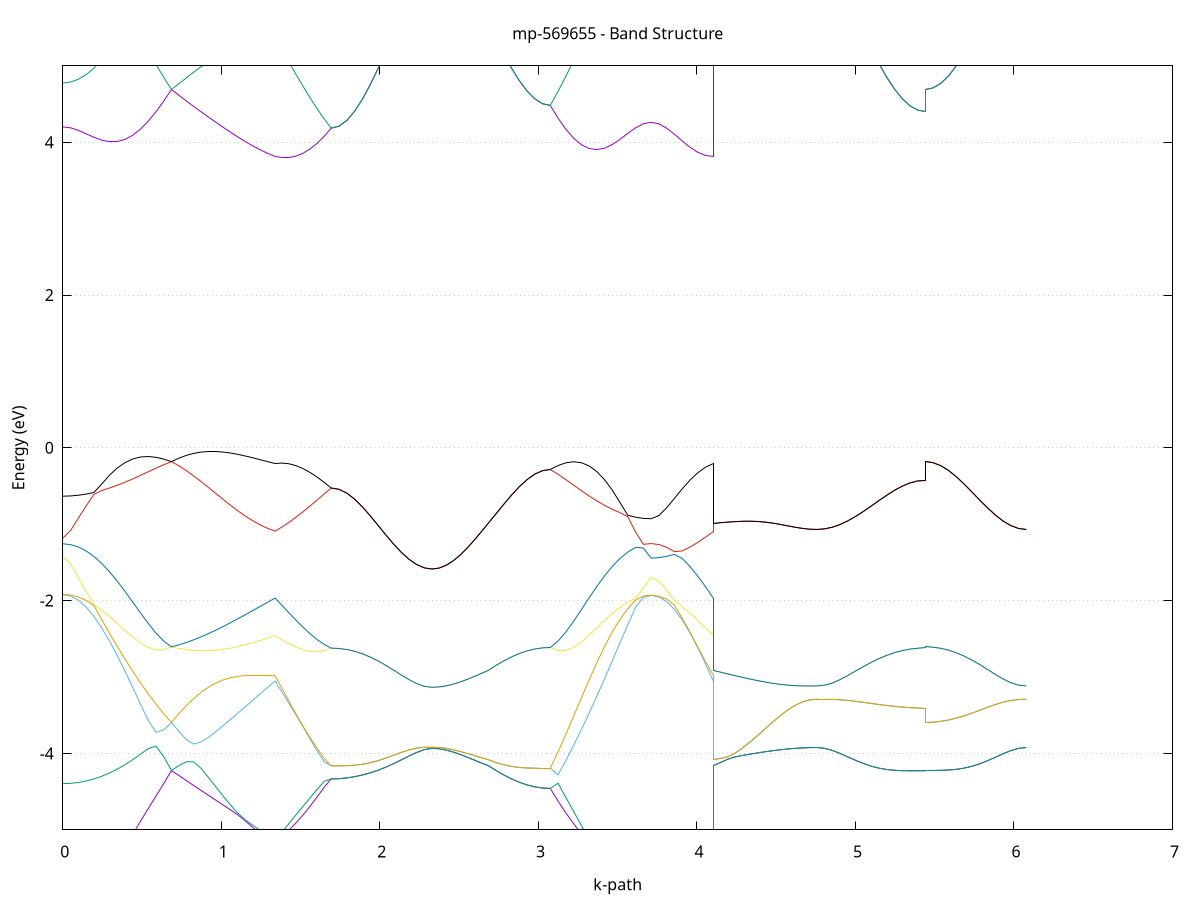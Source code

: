 set title 'mp-569655 - Band Structure'
set xlabel 'k-path'
set ylabel 'Energy (eV)'
set grid y
set yrange [-5:5]
set terminal png size 800,600
set output 'mp-569655_bands_gnuplot.png'
plot '-' using 1:2 with lines notitle, '-' using 1:2 with lines notitle, '-' using 1:2 with lines notitle, '-' using 1:2 with lines notitle, '-' using 1:2 with lines notitle, '-' using 1:2 with lines notitle, '-' using 1:2 with lines notitle, '-' using 1:2 with lines notitle, '-' using 1:2 with lines notitle, '-' using 1:2 with lines notitle, '-' using 1:2 with lines notitle, '-' using 1:2 with lines notitle, '-' using 1:2 with lines notitle, '-' using 1:2 with lines notitle, '-' using 1:2 with lines notitle, '-' using 1:2 with lines notitle, '-' using 1:2 with lines notitle, '-' using 1:2 with lines notitle, '-' using 1:2 with lines notitle, '-' using 1:2 with lines notitle, '-' using 1:2 with lines notitle, '-' using 1:2 with lines notitle, '-' using 1:2 with lines notitle, '-' using 1:2 with lines notitle, '-' using 1:2 with lines notitle, '-' using 1:2 with lines notitle, '-' using 1:2 with lines notitle, '-' using 1:2 with lines notitle, '-' using 1:2 with lines notitle, '-' using 1:2 with lines notitle, '-' using 1:2 with lines notitle, '-' using 1:2 with lines notitle, '-' using 1:2 with lines notitle, '-' using 1:2 with lines notitle, '-' using 1:2 with lines notitle, '-' using 1:2 with lines notitle, '-' using 1:2 with lines notitle, '-' using 1:2 with lines notitle, '-' using 1:2 with lines notitle, '-' using 1:2 with lines notitle, '-' using 1:2 with lines notitle, '-' using 1:2 with lines notitle, '-' using 1:2 with lines notitle, '-' using 1:2 with lines notitle, '-' using 1:2 with lines notitle, '-' using 1:2 with lines notitle, '-' using 1:2 with lines notitle, '-' using 1:2 with lines notitle
0.000000 -17.641711
0.048963 -17.638111
0.097926 -17.627611
0.146889 -17.610011
0.195852 -17.585511
0.244815 -17.554311
0.293778 -17.516611
0.342741 -17.472611
0.391704 -17.422611
0.440667 -17.366911
0.489630 -17.306011
0.538593 -17.240311
0.587556 -17.170411
0.636519 -17.096911
0.685482 -17.020411
0.685482 -17.020411
0.732172 -17.043711
0.778862 -17.065611
0.825552 -17.086411
0.872241 -17.106211
0.918931 -17.125011
0.965621 -17.143211
1.012311 -17.160911
1.059000 -17.178311
1.105690 -17.195611
1.152380 -17.212911
1.199070 -17.230611
1.245760 -17.248711
1.292449 -17.267311
1.339139 -17.286611
1.339139 -17.286611
1.383411 -17.250211
1.427683 -17.212411
1.471955 -17.173111
1.516227 -17.132411
1.560499 -17.090411
1.604771 -17.047311
1.649043 -17.002911
1.693315 -16.957611
1.693315 -16.957611
1.742248 -16.956111
1.791181 -16.951511
1.840114 -16.944011
1.889047 -16.934011
1.937981 -16.922111
1.986914 -16.908711
2.035847 -16.894611
2.084780 -16.880611
2.133713 -16.867611
2.182646 -16.856411
2.231580 -16.847811
2.280513 -16.842411
2.329446 -16.840511
2.329446 -16.840511
2.373718 -16.841111
2.417990 -16.843011
2.462262 -16.846011
2.506534 -16.850111
2.550806 -16.855411
2.595078 -16.861611
2.639350 -16.868811
2.683622 -16.876711
2.683622 -16.876711
2.732539 -16.888311
2.781456 -16.900311
2.830373 -16.912011
2.879290 -16.922711
2.928207 -16.931611
2.977125 -16.938311
3.026042 -16.942511
3.074959 -16.943911
3.074959 -16.943911
3.123892 -17.020511
3.172825 -17.093811
3.221758 -17.163011
3.270692 -17.227511
3.319625 -17.286611
3.368558 -17.340011
3.417491 -17.387011
3.466424 -17.427411
3.515357 -17.460911
3.564291 -17.487211
3.613224 -17.506011
3.662157 -17.517411
3.711090 -17.521211
3.711090 -17.521211
3.760007 -17.517411
3.808924 -17.506011
3.857841 -17.487211
3.906759 -17.460911
3.955676 -17.427411
4.004593 -17.387011
4.053510 -17.339911
4.102427 -17.286611
4.102427 -16.876711
4.149117 -16.875211
4.195807 -16.874811
4.242497 -16.875411
4.289186 -16.876911
4.335876 -16.879111
4.382566 -16.881711
4.429256 -16.884611
4.475945 -16.887611
4.522635 -16.890511
4.569325 -16.893211
4.616015 -16.895311
4.662705 -16.897011
4.709394 -16.898011
4.756084 -16.898411
4.756084 -16.898411
4.805047 -16.900211
4.854010 -16.905711
4.902973 -16.914411
4.951936 -16.925811
5.000899 -16.939111
5.049862 -16.953711
5.098825 -16.968811
5.147788 -16.983511
5.196751 -16.997211
5.245714 -17.009311
5.294677 -17.019211
5.343640 -17.026611
5.392603 -17.031111
5.441566 -17.032711
5.441566 -17.020411
5.490500 -17.018711
5.539433 -17.014011
5.588366 -17.006211
5.637299 -16.995911
5.686232 -16.983411
5.735165 -16.969511
5.784098 -16.954811
5.833032 -16.940311
5.881965 -16.926811
5.930898 -16.915111
5.979831 -16.906011
6.028764 -16.900311
6.077697 -16.898411
e
0.000000 -16.211811
0.048963 -16.217911
0.097926 -16.236011
0.146889 -16.265611
0.195852 -16.305711
0.244815 -16.355511
0.293778 -16.413411
0.342741 -16.478411
0.391704 -16.549011
0.440667 -16.623911
0.489630 -16.701811
0.538593 -16.781511
0.587556 -16.861811
0.636519 -16.941711
0.685482 -17.020411
0.685482 -17.020411
0.732172 -16.995711
0.778862 -16.969611
0.825552 -16.942111
0.872241 -16.913211
0.918931 -16.882911
0.965621 -16.851411
1.012311 -16.818811
1.059000 -16.785211
1.105690 -16.750911
1.152380 -16.716111
1.199070 -16.681111
1.245760 -16.646111
1.292449 -16.611311
1.339139 -16.577111
1.339139 -16.577111
1.383411 -16.624411
1.427683 -16.672311
1.471955 -16.720611
1.516227 -16.768711
1.560499 -16.816811
1.604771 -16.864411
1.649043 -16.911411
1.693315 -16.957611
1.693315 -16.957611
1.742248 -16.956111
1.791181 -16.951511
1.840114 -16.944011
1.889047 -16.934011
1.937981 -16.922111
1.986914 -16.908711
2.035847 -16.894611
2.084780 -16.880611
2.133713 -16.867611
2.182646 -16.856411
2.231580 -16.847811
2.280513 -16.842411
2.329446 -16.840511
2.329446 -16.840511
2.373718 -16.841111
2.417990 -16.843011
2.462262 -16.846011
2.506534 -16.850111
2.550806 -16.855411
2.595078 -16.861611
2.639350 -16.868811
2.683622 -16.876711
2.683622 -16.876711
2.732539 -16.888311
2.781456 -16.900311
2.830373 -16.912011
2.879290 -16.922711
2.928207 -16.931611
2.977125 -16.938311
3.026042 -16.942511
3.074959 -16.943911
3.074959 -16.943911
3.123892 -16.865011
3.172825 -16.784711
3.221758 -16.704111
3.270692 -16.624511
3.319625 -16.547211
3.368558 -16.473711
3.417491 -16.405411
3.466424 -16.344011
3.515357 -16.291111
3.564291 -16.248111
3.613224 -16.216311
3.662157 -16.196811
3.711090 -16.190211
3.711090 -16.190211
3.760007 -16.197511
3.808924 -16.218911
3.857841 -16.253811
3.906759 -16.300811
3.955676 -16.358411
4.004593 -16.424811
4.053510 -16.498311
4.102427 -16.577111
4.102427 -16.876711
4.149117 -16.875211
4.195807 -16.874811
4.242497 -16.875411
4.289186 -16.876911
4.335876 -16.879111
4.382566 -16.881711
4.429256 -16.884611
4.475945 -16.887611
4.522635 -16.890511
4.569325 -16.893211
4.616015 -16.895311
4.662705 -16.897011
4.709394 -16.898011
4.756084 -16.898411
4.756084 -16.898411
4.805047 -16.900211
4.854010 -16.905711
4.902973 -16.914411
4.951936 -16.925811
5.000899 -16.939111
5.049862 -16.953711
5.098825 -16.968811
5.147788 -16.983511
5.196751 -16.997211
5.245714 -17.009311
5.294677 -17.019211
5.343640 -17.026611
5.392603 -17.031111
5.441566 -17.032711
5.441566 -17.020411
5.490500 -17.018711
5.539433 -17.014011
5.588366 -17.006211
5.637299 -16.995911
5.686232 -16.983411
5.735165 -16.969511
5.784098 -16.954811
5.833032 -16.940311
5.881965 -16.926811
5.930898 -16.915111
5.979831 -16.906011
6.028764 -16.900311
6.077697 -16.898411
e
0.000000 -14.280711
0.048963 -14.279811
0.097926 -14.276911
0.146889 -14.272311
0.195852 -14.266111
0.244815 -14.258511
0.293778 -14.249811
0.342741 -14.240311
0.391704 -14.230211
0.440667 -14.220211
0.489630 -14.210411
0.538593 -14.201311
0.587556 -14.193411
0.636519 -14.186811
0.685482 -14.181911
0.685482 -14.181911
0.732172 -14.183511
0.778862 -14.184811
0.825552 -14.185911
0.872241 -14.186811
0.918931 -14.187411
0.965621 -14.187811
1.012311 -14.188111
1.059000 -14.188311
1.105690 -14.188611
1.152380 -14.189011
1.199070 -14.189411
1.245760 -14.190011
1.292449 -14.190911
1.339139 -14.191911
1.339139 -14.191911
1.383411 -14.184411
1.427683 -14.177311
1.471955 -14.170811
1.516227 -14.165011
1.560499 -14.160011
1.604771 -14.156011
1.649043 -14.152811
1.693315 -14.150511
1.693315 -14.150511
1.742248 -14.155511
1.791181 -14.170111
1.840114 -14.193311
1.889047 -14.223711
1.937981 -14.259511
1.986914 -14.298511
2.035847 -14.338511
2.084780 -14.377211
2.133713 -14.412411
2.182646 -14.442111
2.231580 -14.464611
2.280513 -14.478611
2.329446 -14.483311
2.329446 -14.483311
2.373718 -14.481811
2.417990 -14.477111
2.462262 -14.469311
2.506534 -14.458611
2.550806 -14.445211
2.595078 -14.429311
2.639350 -14.411111
2.683622 -14.391211
2.683622 -14.391211
2.732539 -14.352811
2.781456 -14.313011
2.830373 -14.273911
2.879290 -14.238011
2.928207 -14.207411
2.977125 -14.184111
3.026042 -14.169411
3.074959 -14.164411
3.074959 -14.164411
3.123892 -14.170611
3.172825 -14.178411
3.221758 -14.187611
3.270692 -14.197711
3.319625 -14.208411
3.368558 -14.219111
3.417491 -14.229411
3.466424 -14.239011
3.515357 -14.247411
3.564291 -14.254211
3.613224 -14.259311
3.662157 -14.262411
3.711090 -14.263411
3.711090 -14.263411
3.760007 -14.261711
3.808924 -14.256411
3.857841 -14.248311
3.906759 -14.237911
3.955676 -14.226311
4.004593 -14.214211
4.053510 -14.202511
4.102427 -14.191911
4.102427 -14.391211
4.149117 -14.407111
4.195807 -14.422711
4.242497 -14.437811
4.289186 -14.452211
4.335876 -14.465811
4.382566 -14.478411
4.429256 -14.489911
4.475945 -14.500211
4.522635 -14.509111
4.569325 -14.516611
4.616015 -14.522511
4.662705 -14.526711
4.709394 -14.529311
4.756084 -14.530111
4.756084 -14.530111
4.805047 -14.525711
4.854010 -14.512511
4.902973 -14.491211
4.951936 -14.463011
5.000899 -14.429111
5.049862 -14.391311
5.098825 -14.351511
5.147788 -14.311511
5.196751 -14.273411
5.245714 -14.239011
5.294677 -14.210111
5.343640 -14.188311
5.392603 -14.174811
5.441566 -14.170211
5.441566 -14.181911
5.490500 -14.187011
5.539433 -14.202311
5.588366 -14.226611
5.637299 -14.258511
5.686232 -14.296011
5.735165 -14.336911
5.784098 -14.378711
5.833032 -14.419211
5.881965 -14.456011
5.930898 -14.487011
5.979831 -14.510511
6.028764 -14.525111
6.077697 -14.530111
e
0.000000 -14.239111
0.048963 -14.238011
0.097926 -14.234711
0.146889 -14.229511
0.195852 -14.222911
0.244815 -14.215311
0.293778 -14.207311
0.342741 -14.199411
0.391704 -14.192211
0.440667 -14.186111
0.489630 -14.181511
0.538593 -14.178611
0.587556 -14.177711
0.636519 -14.178811
0.685482 -14.181911
0.685482 -14.181911
0.732172 -14.180011
0.778862 -14.177811
0.825552 -14.175511
0.872241 -14.173111
0.918931 -14.170611
0.965621 -14.168311
1.012311 -14.166111
1.059000 -14.164211
1.105690 -14.162711
1.152380 -14.161711
1.199070 -14.161311
1.245760 -14.161711
1.292449 -14.162811
1.339139 -14.164711
1.339139 -14.164711
1.383411 -14.160211
1.427683 -14.156311
1.471955 -14.153211
1.516227 -14.150811
1.560499 -14.149411
1.604771 -14.148811
1.649043 -14.149211
1.693315 -14.150511
1.693315 -14.150511
1.742248 -14.155511
1.791181 -14.170111
1.840114 -14.193311
1.889047 -14.223711
1.937981 -14.259511
1.986914 -14.298511
2.035847 -14.338511
2.084780 -14.377211
2.133713 -14.412411
2.182646 -14.442111
2.231580 -14.464611
2.280513 -14.478611
2.329446 -14.483311
2.329446 -14.483311
2.373718 -14.481811
2.417990 -14.477111
2.462262 -14.469311
2.506534 -14.458611
2.550806 -14.445211
2.595078 -14.429311
2.639350 -14.411111
2.683622 -14.391211
2.683622 -14.391211
2.732539 -14.352811
2.781456 -14.313011
2.830373 -14.273911
2.879290 -14.238011
2.928207 -14.207411
2.977125 -14.184111
3.026042 -14.169411
3.074959 -14.164411
3.074959 -14.164411
3.123892 -14.160211
3.172825 -14.158011
3.221758 -14.158111
3.270692 -14.160211
3.319625 -14.164211
3.368558 -14.169711
3.417491 -14.176311
3.466424 -14.183511
3.515357 -14.190611
3.564291 -14.197011
3.613224 -14.202011
3.662157 -14.205311
3.711090 -14.206411
3.711090 -14.206411
3.760007 -14.205611
3.808924 -14.203111
3.857841 -14.199011
3.906759 -14.193611
3.955676 -14.187211
4.004593 -14.180011
4.053510 -14.172311
4.102427 -14.164711
4.102427 -14.391211
4.149117 -14.407111
4.195807 -14.422711
4.242497 -14.437811
4.289186 -14.452211
4.335876 -14.465811
4.382566 -14.478411
4.429256 -14.489911
4.475945 -14.500211
4.522635 -14.509111
4.569325 -14.516611
4.616015 -14.522511
4.662705 -14.526711
4.709394 -14.529311
4.756084 -14.530111
4.756084 -14.530111
4.805047 -14.525711
4.854010 -14.512511
4.902973 -14.491211
4.951936 -14.463011
5.000899 -14.429111
5.049862 -14.391311
5.098825 -14.351511
5.147788 -14.311511
5.196751 -14.273411
5.245714 -14.239011
5.294677 -14.210111
5.343640 -14.188311
5.392603 -14.174811
5.441566 -14.170211
5.441566 -14.181911
5.490500 -14.187011
5.539433 -14.202311
5.588366 -14.226611
5.637299 -14.258511
5.686232 -14.296011
5.735165 -14.336911
5.784098 -14.378711
5.833032 -14.419211
5.881965 -14.456011
5.930898 -14.487011
5.979831 -14.510511
6.028764 -14.525111
6.077697 -14.530111
e
0.000000 -8.434811
0.048963 -8.444811
0.097926 -8.473711
0.146889 -8.518411
0.195852 -8.574611
0.244815 -8.637811
0.293778 -8.703711
0.342741 -8.768411
0.391704 -8.829111
0.440667 -8.883211
0.489630 -8.928811
0.538593 -8.964711
0.587556 -8.989811
0.636519 -9.003411
0.685482 -9.005311
0.685482 -9.005311
0.732172 -9.007111
0.778862 -9.006711
0.825552 -9.004011
0.872241 -8.999211
0.918931 -8.992311
0.965621 -8.983311
1.012311 -8.972311
1.059000 -8.959311
1.105690 -8.944611
1.152380 -8.928111
1.199070 -8.910111
1.245760 -8.890611
1.292449 -8.869911
1.339139 -8.848011
1.339139 -8.848011
1.383411 -8.877111
1.427683 -8.902311
1.471955 -8.923311
1.516227 -8.939911
1.560499 -8.952011
1.604771 -8.959411
1.649043 -8.962211
1.693315 -8.960411
1.693315 -8.960411
1.742248 -8.951811
1.791181 -8.926311
1.840114 -8.885411
1.889047 -8.831111
1.937981 -8.766211
1.986914 -8.694111
2.035847 -8.618711
2.084780 -8.544111
2.133713 -8.474711
2.182646 -8.414911
2.231580 -8.368811
2.280513 -8.339611
2.329446 -8.329611
2.329446 -8.329611
2.373718 -8.333711
2.417990 -8.346011
2.462262 -8.366011
2.506534 -8.393111
2.550806 -8.426511
2.595078 -8.465211
2.639350 -8.508211
2.683622 -8.554411
2.683622 -8.554411
2.732539 -8.631911
2.781456 -8.710211
2.830373 -8.784911
2.879290 -8.852211
2.928207 -8.908511
2.977125 -8.950911
3.026042 -8.977311
3.074959 -8.986211
3.074959 -8.986211
3.123892 -8.985311
3.172825 -8.971311
3.221758 -8.944411
3.270692 -8.905611
3.319625 -8.856011
3.368558 -8.797511
3.417491 -8.732611
3.466424 -8.664611
3.515357 -8.597611
3.564291 -8.536611
3.613224 -8.487311
3.662157 -8.454911
3.711090 -8.443611
3.711090 -8.443611
3.760007 -8.454611
3.808924 -8.486211
3.857841 -8.534411
3.906759 -8.594111
3.955676 -8.659811
4.004593 -8.726611
4.053510 -8.790411
4.102427 -8.848011
4.102427 -8.554411
4.149117 -8.528011
4.195807 -8.502611
4.242497 -8.478411
4.289186 -8.455611
4.335876 -8.434411
4.382566 -8.414911
4.429256 -8.397311
4.475945 -8.381811
4.522635 -8.368511
4.569325 -8.357511
4.616015 -8.348811
4.662705 -8.342611
4.709394 -8.338811
4.756084 -8.337511
4.756084 -8.337511
4.805047 -8.346411
4.854010 -8.372211
4.902973 -8.413311
4.951936 -8.467011
5.000899 -8.530111
5.049862 -8.599211
5.098825 -8.670711
5.147788 -8.741011
5.196751 -8.806811
5.245714 -8.865211
5.294677 -8.913611
5.343640 -8.949711
5.392603 -8.972111
5.441566 -8.979711
5.441566 -9.005311
5.490500 -8.996211
5.539433 -8.969411
5.588366 -8.926211
5.637299 -8.868911
5.686232 -8.800411
5.735165 -8.724211
5.784098 -8.644511
5.833032 -8.565511
5.881965 -8.491911
5.930898 -8.428411
5.979831 -8.379311
6.028764 -8.348211
6.077697 -8.337511
e
0.000000 -8.379811
0.048963 -8.390211
0.097926 -8.419911
0.146889 -8.465911
0.195852 -8.523711
0.244815 -8.588711
0.293778 -8.656911
0.342741 -8.724711
0.391704 -8.789211
0.440667 -8.848111
0.489630 -8.899411
0.538593 -8.941811
0.587556 -8.974111
0.636519 -8.995411
0.685482 -9.005311
0.685482 -9.005311
0.732172 -9.001411
0.778862 -8.995311
0.825552 -8.987111
0.872241 -8.976911
0.918931 -8.964811
0.965621 -8.950911
1.012311 -8.935311
1.059000 -8.918211
1.105690 -8.899711
1.152380 -8.879911
1.199070 -8.859111
1.245760 -8.837311
1.292449 -8.814811
1.339139 -8.791611
1.339139 -8.791611
1.383411 -8.825811
1.427683 -8.856811
1.471955 -8.884311
1.516227 -8.908011
1.560499 -8.927611
1.604771 -8.943011
1.649043 -8.954011
1.693315 -8.960411
1.693315 -8.960411
1.742248 -8.951811
1.791181 -8.926311
1.840114 -8.885411
1.889047 -8.831111
1.937981 -8.766211
1.986914 -8.694111
2.035847 -8.618711
2.084780 -8.544111
2.133713 -8.474711
2.182646 -8.414911
2.231580 -8.368811
2.280513 -8.339611
2.329446 -8.329611
2.329446 -8.329611
2.373718 -8.333711
2.417990 -8.346011
2.462262 -8.366011
2.506534 -8.393111
2.550806 -8.426511
2.595078 -8.465211
2.639350 -8.508211
2.683622 -8.554411
2.683622 -8.554411
2.732539 -8.631911
2.781456 -8.710211
2.830373 -8.784911
2.879290 -8.852211
2.928207 -8.908511
2.977125 -8.950911
3.026042 -8.977311
3.074959 -8.986211
3.074959 -8.986211
3.123892 -8.973911
3.172825 -8.948811
3.221758 -8.911611
3.270692 -8.863311
3.319625 -8.805611
3.368558 -8.740211
3.417491 -8.669811
3.466424 -8.597511
3.515357 -8.527211
3.564291 -8.463811
3.613224 -8.412611
3.662157 -8.379111
3.711090 -8.367411
3.711090 -8.367411
3.760007 -8.378711
3.808924 -8.411111
3.857841 -8.460711
3.906759 -8.522211
3.955676 -8.590311
4.004593 -8.660411
4.053510 -8.728511
4.102427 -8.791611
4.102427 -8.554411
4.149117 -8.528011
4.195807 -8.502611
4.242497 -8.478411
4.289186 -8.455611
4.335876 -8.434411
4.382566 -8.414911
4.429256 -8.397311
4.475945 -8.381811
4.522635 -8.368511
4.569325 -8.357511
4.616015 -8.348811
4.662705 -8.342611
4.709394 -8.338811
4.756084 -8.337511
4.756084 -8.337511
4.805047 -8.346411
4.854010 -8.372211
4.902973 -8.413311
4.951936 -8.467011
5.000899 -8.530111
5.049862 -8.599211
5.098825 -8.670711
5.147788 -8.741011
5.196751 -8.806811
5.245714 -8.865211
5.294677 -8.913611
5.343640 -8.949711
5.392603 -8.972111
5.441566 -8.979711
5.441566 -9.005311
5.490500 -8.996211
5.539433 -8.969411
5.588366 -8.926211
5.637299 -8.868911
5.686232 -8.800411
5.735165 -8.724211
5.784098 -8.644511
5.833032 -8.565511
5.881965 -8.491911
5.930898 -8.428411
5.979831 -8.379311
6.028764 -8.348211
6.077697 -8.337511
e
0.000000 -6.453711
0.048963 -6.453311
0.097926 -6.442611
0.146889 -6.410211
0.195852 -6.352311
0.244815 -6.269211
0.293778 -6.162911
0.342741 -6.036311
0.391704 -5.893111
0.440667 -5.737911
0.489630 -5.576711
0.538593 -5.418311
0.587556 -5.275411
0.636519 -5.164411
0.685482 -5.100711
0.685482 -5.100711
0.732172 -5.116211
0.778862 -5.139511
0.825552 -5.170411
0.872241 -5.208311
0.918931 -5.252511
0.965621 -5.302111
1.012311 -5.356111
1.059000 -5.413611
1.105690 -5.473611
1.152380 -5.535311
1.199070 -5.597711
1.245760 -5.660311
1.292449 -5.722311
1.339139 -5.783411
1.339139 -5.783411
1.383411 -5.677811
1.427683 -5.570811
1.471955 -5.465411
1.516227 -5.365011
1.560499 -5.274111
1.604771 -5.197811
1.649043 -5.140711
1.693315 -5.106211
1.693315 -5.106211
1.742248 -5.107911
1.791181 -5.113511
1.840114 -5.123811
1.889047 -5.140011
1.937981 -5.162911
1.986914 -5.192611
2.035847 -5.228011
2.084780 -5.267011
2.133713 -5.306411
2.182646 -5.342411
2.231580 -5.371311
2.280513 -5.390111
2.329446 -5.396611
2.329446 -5.396611
2.373718 -5.394111
2.417990 -5.386511
2.462262 -5.374411
2.506534 -5.358111
2.550806 -5.338511
2.595078 -5.316311
2.639350 -5.292511
2.683622 -5.268011
2.683622 -5.268011
2.732539 -5.227711
2.781456 -5.190511
2.830373 -5.158911
2.879290 -5.134011
2.928207 -5.115911
2.977125 -5.104011
3.026042 -5.097411
3.074959 -5.095311
3.074959 -5.095311
3.123892 -5.159811
3.172825 -5.277511
3.221758 -5.430211
3.270692 -5.598611
3.319625 -5.768011
3.368558 -5.928311
3.417491 -6.072811
3.466424 -6.196311
3.515357 -6.294511
3.564291 -6.364211
3.613224 -6.403711
3.662157 -6.415211
3.711090 -6.413111
3.711090 -6.413111
3.760007 -6.418811
3.808924 -6.411911
3.857841 -6.375711
3.906759 -6.308311
3.955676 -6.211711
4.004593 -6.089111
4.053510 -5.944711
4.102427 -5.783411
4.102427 -5.268011
4.149117 -5.284011
4.195807 -5.300311
4.242497 -5.316611
4.289186 -5.332611
4.335876 -5.348211
4.382566 -5.362911
4.429256 -5.376511
4.475945 -5.388811
4.522635 -5.399611
4.569325 -5.408611
4.616015 -5.415811
4.662705 -5.421011
4.709394 -5.424211
4.756084 -5.425211
4.756084 -5.425211
4.805047 -5.419111
4.854010 -5.401111
4.902973 -5.373111
4.951936 -5.337611
5.000899 -5.297711
5.049862 -5.256611
5.098825 -5.217311
5.147788 -5.182311
5.196751 -5.153411
5.245714 -5.131111
5.294677 -5.115211
5.343640 -5.104911
5.392603 -5.099211
5.441566 -5.097411
5.441566 -5.100711
5.490500 -5.103011
5.539433 -5.110411
5.588366 -5.123411
5.637299 -5.143111
5.686232 -5.170011
5.735165 -5.203811
5.784098 -5.243311
5.833032 -5.285911
5.881965 -5.328511
5.930898 -5.367211
5.979831 -5.398211
6.028764 -5.418311
6.077697 -5.425211
e
0.000000 -6.299111
0.048963 -6.283111
0.097926 -6.236411
0.146889 -6.162611
0.195852 -6.066411
0.244815 -5.953011
0.293778 -5.827711
0.342741 -5.695411
0.391704 -5.561211
0.440667 -5.430511
0.489630 -5.309511
0.538593 -5.205911
0.587556 -5.129211
0.636519 -5.090511
0.685482 -5.100711
0.685482 -5.100711
0.732172 -5.092911
0.778862 -5.092711
0.825552 -5.099511
0.872241 -5.113011
0.918931 -5.132511
0.965621 -5.157311
1.012311 -5.187011
1.059000 -5.220911
1.105690 -5.258511
1.152380 -5.299111
1.199070 -5.342411
1.245760 -5.387611
1.292449 -5.434411
1.339139 -5.482411
1.339139 -5.482411
1.383411 -5.398611
1.427683 -5.319811
1.471955 -5.248311
1.516227 -5.186911
1.560499 -5.138711
1.604771 -5.107111
1.649043 -5.095311
1.693315 -5.106211
1.693315 -5.106211
1.742248 -5.107911
1.791181 -5.113511
1.840114 -5.123811
1.889047 -5.140011
1.937981 -5.162911
1.986914 -5.192611
2.035847 -5.228011
2.084780 -5.267011
2.133713 -5.306411
2.182646 -5.342411
2.231580 -5.371311
2.280513 -5.390111
2.329446 -5.396611
2.329446 -5.396611
2.373718 -5.394111
2.417990 -5.386511
2.462262 -5.374411
2.506534 -5.358111
2.550806 -5.338511
2.595078 -5.316311
2.639350 -5.292511
2.683622 -5.268011
2.683622 -5.268011
2.732539 -5.227711
2.781456 -5.190511
2.830373 -5.158911
2.879290 -5.134011
2.928207 -5.115911
2.977125 -5.104011
3.026042 -5.097411
3.074959 -5.095311
3.074959 -5.095311
3.123892 -5.091111
3.172825 -5.140711
3.221758 -5.231011
3.270692 -5.348911
3.319625 -5.483511
3.368558 -5.626211
3.417491 -5.769711
3.466424 -5.907611
3.515357 -6.033811
3.564291 -6.142011
3.613224 -6.225811
3.662157 -6.279111
3.711090 -6.297411
3.711090 -6.297411
3.760007 -6.262811
3.808924 -6.210611
3.857841 -6.128411
3.906759 -6.022111
3.955676 -5.898211
4.004593 -5.762711
4.053510 -5.622011
4.102427 -5.482411
4.102427 -5.268011
4.149117 -5.284011
4.195807 -5.300311
4.242497 -5.316611
4.289186 -5.332611
4.335876 -5.348211
4.382566 -5.362911
4.429256 -5.376511
4.475945 -5.388811
4.522635 -5.399611
4.569325 -5.408611
4.616015 -5.415811
4.662705 -5.421011
4.709394 -5.424211
4.756084 -5.425211
4.756084 -5.425211
4.805047 -5.419111
4.854010 -5.401111
4.902973 -5.373111
4.951936 -5.337611
5.000899 -5.297711
5.049862 -5.256611
5.098825 -5.217311
5.147788 -5.182311
5.196751 -5.153411
5.245714 -5.131111
5.294677 -5.115211
5.343640 -5.104911
5.392603 -5.099211
5.441566 -5.097411
5.441566 -5.100711
5.490500 -5.103011
5.539433 -5.110411
5.588366 -5.123411
5.637299 -5.143111
5.686232 -5.170011
5.735165 -5.203811
5.784098 -5.243311
5.833032 -5.285911
5.881965 -5.328511
5.930898 -5.367211
5.979831 -5.398211
6.028764 -5.418311
6.077697 -5.425211
e
0.000000 -6.265111
0.048963 -6.235311
0.097926 -6.156711
0.146889 -6.044811
0.195852 -5.909011
0.244815 -5.755811
0.293778 -5.590211
0.342741 -5.416711
0.391704 -5.239611
0.440667 -5.062811
0.489630 -4.889811
0.538593 -4.722711
0.587556 -4.560311
0.636519 -4.396611
0.685482 -4.223811
0.685482 -4.223811
0.732172 -4.289711
0.778862 -4.355611
0.825552 -4.420911
0.872241 -4.485411
0.918931 -4.549311
0.965621 -4.613111
1.012311 -4.677211
1.059000 -4.741811
1.105690 -4.807311
1.152380 -4.885211
1.199070 -4.972411
1.245760 -5.047411
1.292449 -5.109511
1.339139 -5.158211
1.339139 -5.158211
1.383411 -5.085711
1.427683 -5.002211
1.471955 -4.908011
1.516227 -4.803611
1.560499 -4.689811
1.604771 -4.568011
1.649043 -4.441911
1.693315 -4.334611
1.693315 -4.334611
1.742248 -4.331211
1.791181 -4.321211
1.840114 -4.305011
1.889047 -4.283011
1.937981 -4.255411
1.986914 -4.221911
2.035847 -4.182211
2.084780 -4.136511
2.133713 -4.086611
2.182646 -4.035611
2.231580 -3.988511
2.280513 -3.951311
2.329446 -3.933611
2.329446 -3.933611
2.373718 -3.939711
2.417990 -3.956511
2.462262 -3.981911
2.506534 -4.013611
2.550806 -4.049411
2.595078 -4.087011
2.639350 -4.124311
2.683622 -4.159311
2.683622 -4.159311
2.732539 -4.223411
2.781456 -4.282211
2.830373 -4.334011
2.879290 -4.377811
2.928207 -4.412711
2.977125 -4.438011
3.026042 -4.453411
3.074959 -4.458511
3.074959 -4.458511
3.123892 -4.623911
3.172825 -4.777711
3.221758 -4.919711
3.270692 -5.050511
3.319625 -5.176211
3.368558 -5.339111
3.417491 -5.525111
3.466424 -5.706411
3.515357 -5.875611
3.564291 -6.026511
3.613224 -6.152511
3.662157 -6.243811
3.711090 -6.280811
3.711090 -6.280811
3.760007 -6.257111
3.808924 -6.162011
3.857841 -6.033811
3.906759 -5.881511
3.955676 -5.711511
4.004593 -5.529311
4.053510 -5.340111
4.102427 -5.158211
4.102427 -4.159311
4.149117 -4.119911
4.195807 -4.075311
4.242497 -4.045311
4.289186 -4.026311
4.335876 -4.009511
4.382566 -3.993711
4.429256 -3.979011
4.475945 -3.965411
4.522635 -3.953311
4.569325 -3.942911
4.616015 -3.934511
4.662705 -3.928411
4.709394 -3.924611
4.756084 -3.923311
4.756084 -3.923311
4.805047 -3.933411
4.854010 -3.961211
4.902973 -4.000811
4.951936 -4.045911
5.000899 -4.090911
5.049862 -4.132111
5.098825 -4.166611
5.147788 -4.192911
5.196751 -4.210911
5.245714 -4.221411
5.294677 -4.226211
5.343640 -4.227411
5.392603 -4.227211
5.441566 -4.226911
5.441566 -4.223811
5.490500 -4.223411
5.539433 -4.221711
5.588366 -4.217411
5.637299 -4.208411
5.686232 -4.192611
5.735165 -4.168711
5.784098 -4.136411
5.833032 -4.096511
5.881965 -4.051511
5.930898 -4.005311
5.979831 -3.963811
6.028764 -3.934211
6.077697 -3.923311
e
0.000000 -4.396011
0.048963 -4.392211
0.097926 -4.380711
0.146889 -4.361611
0.195852 -4.334711
0.244815 -4.300011
0.293778 -4.257511
0.342741 -4.207111
0.391704 -4.148911
0.440667 -4.083311
0.489630 -4.011111
0.538593 -3.937311
0.587556 -3.905011
0.636519 -4.042211
0.685482 -4.223811
0.685482 -4.223811
0.732172 -4.160611
0.778862 -4.110511
0.825552 -4.112011
0.872241 -4.195911
0.918931 -4.314211
0.965621 -4.438911
1.012311 -4.561511
1.059000 -4.678311
1.105690 -4.786711
1.152380 -4.873811
1.199070 -4.941211
1.245760 -5.009711
1.292449 -5.078911
1.339139 -5.148811
1.339139 -5.148811
1.383411 -5.031711
1.427683 -4.916011
1.471955 -4.802111
1.516227 -4.690211
1.560499 -4.579711
1.604771 -4.469911
1.649043 -4.365711
1.693315 -4.334611
1.693315 -4.334611
1.742248 -4.331211
1.791181 -4.321211
1.840114 -4.305011
1.889047 -4.283011
1.937981 -4.255411
1.986914 -4.221911
2.035847 -4.182211
2.084780 -4.136511
2.133713 -4.086611
2.182646 -4.035611
2.231580 -3.988511
2.280513 -3.951311
2.329446 -3.933611
2.329446 -3.933611
2.373718 -3.939711
2.417990 -3.956511
2.462262 -3.981911
2.506534 -4.013611
2.550806 -4.049411
2.595078 -4.087011
2.639350 -4.124311
2.683622 -4.159311
2.683622 -4.159311
2.732539 -4.223411
2.781456 -4.282211
2.830373 -4.334011
2.879290 -4.377811
2.928207 -4.412711
2.977125 -4.438011
3.026042 -4.453411
3.074959 -4.458511
3.074959 -4.458511
3.123892 -4.390711
3.172825 -4.575211
3.221758 -4.757111
3.270692 -4.941711
3.319625 -5.123311
3.368558 -5.256311
3.417491 -5.350211
3.466424 -5.427611
3.515357 -5.490711
3.564291 -5.539811
3.613224 -5.574911
3.662157 -5.595911
3.711090 -5.602911
3.711090 -5.602911
3.760007 -5.595911
3.808924 -5.574911
3.857841 -5.539911
3.906759 -5.490911
3.955676 -5.428111
4.004593 -5.351611
4.053510 -5.261611
4.102427 -5.148811
4.102427 -4.159311
4.149117 -4.119911
4.195807 -4.075311
4.242497 -4.045311
4.289186 -4.026311
4.335876 -4.009511
4.382566 -3.993711
4.429256 -3.979011
4.475945 -3.965411
4.522635 -3.953311
4.569325 -3.942911
4.616015 -3.934511
4.662705 -3.928411
4.709394 -3.924611
4.756084 -3.923311
4.756084 -3.923311
4.805047 -3.933411
4.854010 -3.961211
4.902973 -4.000811
4.951936 -4.045911
5.000899 -4.090911
5.049862 -4.132111
5.098825 -4.166611
5.147788 -4.192911
5.196751 -4.210911
5.245714 -4.221411
5.294677 -4.226211
5.343640 -4.227411
5.392603 -4.227211
5.441566 -4.226911
5.441566 -4.223811
5.490500 -4.223411
5.539433 -4.221711
5.588366 -4.217411
5.637299 -4.208411
5.686232 -4.192611
5.735165 -4.168711
5.784098 -4.136411
5.833032 -4.096511
5.881965 -4.051511
5.930898 -4.005311
5.979831 -3.963811
6.028764 -3.934211
6.077697 -3.923311
e
0.000000 -1.921211
0.048963 -1.939911
0.097926 -1.995211
0.146889 -2.084911
0.195852 -2.205811
0.244815 -2.354111
0.293778 -2.525511
0.342741 -2.715911
0.391704 -2.920611
0.440667 -3.134911
0.489630 -3.353211
0.538593 -3.565711
0.587556 -3.723611
0.636519 -3.693311
0.685482 -3.594711
0.685482 -3.594711
0.732172 -3.711711
0.778862 -3.819411
0.825552 -3.877211
0.872241 -3.851611
0.918931 -3.788711
0.965621 -3.714411
1.012311 -3.635411
1.059000 -3.554011
1.105690 -3.471111
1.152380 -3.387411
1.199070 -3.303411
1.245760 -3.219311
1.292449 -3.135611
1.339139 -3.052511
1.339139 -3.052511
1.383411 -3.199911
1.427683 -3.349511
1.471955 -3.499711
1.516227 -3.652011
1.560499 -3.813211
1.604771 -3.968311
1.649043 -4.108611
1.693315 -4.163811
1.693315 -4.163811
1.742248 -4.163211
1.791181 -4.160711
1.840114 -4.154611
1.889047 -4.142611
1.937981 -4.123111
1.986914 -4.095911
2.035847 -4.062411
2.084780 -4.025411
2.133713 -3.988411
2.182646 -3.955511
2.231580 -3.931211
2.280513 -3.919411
2.329446 -3.919611
2.329446 -3.919611
2.373718 -3.923111
2.417990 -3.933911
2.462262 -3.951711
2.506534 -3.974811
2.550806 -4.001111
2.595078 -4.028811
2.639350 -4.056311
2.683622 -4.082211
2.683622 -4.082211
2.732539 -4.119511
2.781456 -4.149211
2.830373 -4.170611
2.879290 -4.184011
2.928207 -4.191011
2.977125 -4.193811
3.026042 -4.194411
3.074959 -4.194411
3.074959 -4.194411
3.123892 -4.281911
3.172825 -4.094611
3.221758 -3.897211
3.270692 -3.690511
3.319625 -3.475211
3.368558 -3.252411
3.417491 -3.023211
3.466424 -2.789011
3.515357 -2.551611
3.564291 -2.314011
3.613224 -2.086111
3.662157 -1.958411
3.711090 -1.932811
3.711090 -1.932811
3.760007 -1.950111
3.808924 -2.013011
3.857841 -2.115011
3.906759 -2.252111
3.955676 -2.419511
4.004593 -2.612211
4.053510 -2.825011
4.102427 -3.052511
4.102427 -4.082211
4.149117 -4.066111
4.195807 -4.043211
4.242497 -3.995111
4.289186 -3.926811
4.335876 -3.849211
4.382566 -3.765911
4.429256 -3.679611
4.475945 -3.593611
4.522635 -3.511411
4.569325 -3.437111
4.616015 -3.374911
4.662705 -3.328611
4.709394 -3.300611
4.756084 -3.291411
4.756084 -3.291411
4.805047 -3.291411
4.854010 -3.292911
4.902973 -3.297811
4.951936 -3.306511
5.000899 -3.318111
5.049862 -3.331411
5.098825 -3.345611
5.147788 -3.359711
5.196751 -3.372811
5.245714 -3.384411
5.294677 -3.394011
5.343640 -3.401111
5.392603 -3.405511
5.441566 -3.407011
5.441566 -3.594711
5.490500 -3.591011
5.539433 -3.580011
5.588366 -3.562011
5.637299 -3.537511
5.686232 -3.507211
5.735165 -3.472511
5.784098 -3.435011
5.833032 -3.396811
5.881965 -3.360611
5.930898 -3.329611
5.979831 -3.307111
6.028764 -3.294811
6.077697 -3.291411
e
0.000000 -1.917411
0.048963 -1.926411
0.097926 -1.952911
0.146889 -1.996311
0.195852 -2.065811
0.244815 -2.246211
0.293778 -2.424311
0.342741 -2.597211
0.391704 -2.763811
0.440667 -2.923311
0.489630 -3.075211
0.538593 -3.219011
0.587556 -3.354011
0.636519 -3.479711
0.685482 -3.594711
0.685482 -3.594711
0.732172 -3.481111
0.778862 -3.375911
0.825552 -3.281811
0.872241 -3.200411
0.918931 -3.132711
0.965621 -3.078811
1.012311 -3.038111
1.059000 -3.009511
1.105690 -2.991311
1.152380 -2.981611
1.199070 -2.978311
1.245760 -2.979011
1.292449 -2.981611
1.339139 -2.983911
1.339139 -2.983911
1.383411 -3.151711
1.427683 -3.319711
1.471955 -3.487011
1.516227 -3.648811
1.560499 -3.795011
1.604771 -3.935711
1.649043 -4.066511
1.693315 -4.163811
1.693315 -4.163811
1.742248 -4.163211
1.791181 -4.160711
1.840114 -4.154611
1.889047 -4.142611
1.937981 -4.123111
1.986914 -4.095911
2.035847 -4.062411
2.084780 -4.025411
2.133713 -3.988411
2.182646 -3.955511
2.231580 -3.931211
2.280513 -3.919411
2.329446 -3.919611
2.329446 -3.919611
2.373718 -3.923111
2.417990 -3.933911
2.462262 -3.951711
2.506534 -3.974811
2.550806 -4.001111
2.595078 -4.028811
2.639350 -4.056311
2.683622 -4.082211
2.683622 -4.082211
2.732539 -4.119511
2.781456 -4.149211
2.830373 -4.170611
2.879290 -4.184011
2.928207 -4.191011
2.977125 -4.193811
3.026042 -4.194411
3.074959 -4.194411
3.074959 -4.194411
3.123892 -3.981011
3.172825 -3.752611
3.221758 -3.515211
3.270692 -3.275411
3.319625 -3.039311
3.368558 -2.812611
3.417491 -2.600911
3.466424 -2.409211
3.515357 -2.242511
3.564291 -2.104911
3.613224 -1.994711
3.662157 -1.939111
3.711090 -1.928711
3.711090 -1.928711
3.760007 -1.944011
3.808924 -1.979211
3.857841 -2.061711
3.906759 -2.226311
3.955676 -2.412611
4.004593 -2.603811
4.053510 -2.795111
4.102427 -2.983911
4.102427 -4.082211
4.149117 -4.066111
4.195807 -4.043211
4.242497 -3.995111
4.289186 -3.926811
4.335876 -3.849211
4.382566 -3.765911
4.429256 -3.679611
4.475945 -3.593611
4.522635 -3.511411
4.569325 -3.437111
4.616015 -3.374911
4.662705 -3.328611
4.709394 -3.300611
4.756084 -3.291411
4.756084 -3.291411
4.805047 -3.291411
4.854010 -3.292911
4.902973 -3.297811
4.951936 -3.306511
5.000899 -3.318111
5.049862 -3.331411
5.098825 -3.345611
5.147788 -3.359711
5.196751 -3.372811
5.245714 -3.384411
5.294677 -3.394011
5.343640 -3.401111
5.392603 -3.405511
5.441566 -3.407011
5.441566 -3.594711
5.490500 -3.591011
5.539433 -3.580011
5.588366 -3.562011
5.637299 -3.537511
5.686232 -3.507211
5.735165 -3.472511
5.784098 -3.435011
5.833032 -3.396811
5.881965 -3.360611
5.930898 -3.329611
5.979831 -3.307111
6.028764 -3.294811
6.077697 -3.291411
e
0.000000 -1.417411
0.048963 -1.521711
0.097926 -1.695511
0.146889 -1.879011
0.195852 -2.052511
0.244815 -2.125911
0.293778 -2.207911
0.342741 -2.296511
0.391704 -2.387511
0.440667 -2.475411
0.489630 -2.553311
0.538593 -2.613111
0.587556 -2.646011
0.636519 -2.644611
0.685482 -2.605311
0.685482 -2.605311
0.732172 -2.626111
0.778862 -2.641611
0.825552 -2.651611
0.872241 -2.656011
0.918931 -2.655011
0.965621 -2.648711
1.012311 -2.637511
1.059000 -2.621611
1.105690 -2.601611
1.152380 -2.577911
1.199070 -2.551011
1.245760 -2.521411
1.292449 -2.489511
1.339139 -2.455911
1.339139 -2.455911
1.383411 -2.513611
1.427683 -2.565811
1.471955 -2.609811
1.516227 -2.642911
1.560499 -2.662511
1.604771 -2.666411
1.649043 -2.653011
1.693315 -2.621911
1.693315 -2.621911
1.742248 -2.626411
1.791181 -2.640211
1.840114 -2.663311
1.889047 -2.695811
1.937981 -2.737411
1.986914 -2.787511
2.035847 -2.844911
2.084780 -2.907411
2.133713 -2.971611
2.182646 -3.033111
2.231580 -3.085611
2.280513 -3.121711
2.329446 -3.134711
2.329446 -3.134711
2.373718 -3.130011
2.417990 -3.116211
2.462262 -3.094211
2.506534 -3.065511
2.550806 -3.031511
2.595078 -2.993811
2.639350 -2.954011
2.683622 -2.913311
2.683622 -2.913311
2.732539 -2.849111
2.781456 -2.789611
2.830373 -2.737111
2.879290 -2.693111
2.928207 -2.658511
2.977125 -2.633711
3.026042 -2.618811
3.074959 -2.613911
3.074959 -2.613911
3.123892 -2.655611
3.172825 -2.653211
3.221758 -2.611911
3.270692 -2.541711
3.319625 -2.453511
3.368558 -2.356811
3.417491 -2.259511
3.466424 -2.167811
3.515357 -2.086611
3.564291 -2.019711
3.613224 -1.969811
3.662157 -1.834511
3.711090 -1.697811
3.711090 -1.697811
3.760007 -1.746211
3.808924 -1.865611
3.857841 -1.996011
3.906759 -2.079911
3.955676 -2.164811
4.004593 -2.258511
4.053510 -2.357511
4.102427 -2.455911
4.102427 -2.913311
4.149117 -2.936911
4.195807 -2.960411
4.242497 -2.983411
4.289186 -3.005811
4.335876 -3.027211
4.382566 -3.047211
4.429256 -3.065611
4.475945 -3.081911
4.522635 -3.095611
4.569325 -3.106211
4.616015 -3.113311
4.662705 -3.116711
4.709394 -3.117411
4.756084 -3.117211
4.756084 -3.117211
4.805047 -3.107311
4.854010 -3.078711
4.902973 -3.034611
4.951936 -2.980711
5.000899 -2.922511
5.049862 -2.864411
5.098825 -2.809511
5.147788 -2.759911
5.196751 -2.717111
5.245714 -2.681811
5.294677 -2.654411
5.343640 -2.634911
5.392603 -2.623311
5.441566 -2.619511
5.441566 -2.605311
5.490500 -2.610211
5.539433 -2.624911
5.588366 -2.649411
5.637299 -2.683611
5.686232 -2.727011
5.735165 -2.778911
5.784098 -2.837611
5.833032 -2.900811
5.881965 -2.965011
5.930898 -3.025111
5.979831 -3.074511
6.028764 -3.106411
6.077697 -3.117211
e
0.000000 -1.256311
0.048963 -1.266711
0.097926 -1.297911
0.146889 -1.349811
0.195852 -1.421711
0.244815 -1.512611
0.293778 -1.620611
0.342741 -1.743211
0.391704 -1.876911
0.440667 -2.017611
0.489630 -2.160311
0.538593 -2.298411
0.587556 -2.424511
0.636519 -2.529711
0.685482 -2.605311
0.685482 -2.605311
0.732172 -2.579311
0.778862 -2.548611
0.825552 -2.513511
0.872241 -2.474511
0.918931 -2.431911
0.965621 -2.386411
1.012311 -2.338311
1.059000 -2.288111
1.105690 -2.236311
1.152380 -2.183211
1.199070 -2.129311
1.245760 -2.075011
1.292449 -2.020611
1.339139 -1.966511
1.339139 -1.966511
1.383411 -2.064111
1.427683 -2.162011
1.471955 -2.258111
1.516227 -2.350111
1.560499 -2.435311
1.604771 -2.510811
1.649043 -2.573811
1.693315 -2.621911
1.693315 -2.621911
1.742248 -2.626411
1.791181 -2.640211
1.840114 -2.663311
1.889047 -2.695811
1.937981 -2.737411
1.986914 -2.787511
2.035847 -2.844911
2.084780 -2.907411
2.133713 -2.971611
2.182646 -3.033111
2.231580 -3.085611
2.280513 -3.121711
2.329446 -3.134711
2.329446 -3.134711
2.373718 -3.130011
2.417990 -3.116211
2.462262 -3.094211
2.506534 -3.065511
2.550806 -3.031511
2.595078 -2.993811
2.639350 -2.954011
2.683622 -2.913311
2.683622 -2.913311
2.732539 -2.849111
2.781456 -2.789611
2.830373 -2.737111
2.879290 -2.693111
2.928207 -2.658511
2.977125 -2.633711
3.026042 -2.618811
3.074959 -2.613911
3.074959 -2.613911
3.123892 -2.530011
3.172825 -2.412311
3.221758 -2.271811
3.270692 -2.119611
3.319625 -1.964811
3.368558 -1.814811
3.417491 -1.675611
3.466424 -1.551811
3.515357 -1.447011
3.564291 -1.363811
3.613224 -1.304011
3.662157 -1.311911
3.711090 -1.443511
3.711090 -1.443511
3.760007 -1.437811
3.808924 -1.420811
3.857841 -1.394911
3.906759 -1.448011
3.955676 -1.552511
4.004593 -1.676511
4.053510 -1.816111
4.102427 -1.966511
4.102427 -2.913311
4.149117 -2.936911
4.195807 -2.960411
4.242497 -2.983411
4.289186 -3.005811
4.335876 -3.027211
4.382566 -3.047211
4.429256 -3.065611
4.475945 -3.081911
4.522635 -3.095611
4.569325 -3.106211
4.616015 -3.113311
4.662705 -3.116711
4.709394 -3.117411
4.756084 -3.117211
4.756084 -3.117211
4.805047 -3.107311
4.854010 -3.078711
4.902973 -3.034611
4.951936 -2.980711
5.000899 -2.922511
5.049862 -2.864411
5.098825 -2.809511
5.147788 -2.759911
5.196751 -2.717111
5.245714 -2.681811
5.294677 -2.654411
5.343640 -2.634911
5.392603 -2.623311
5.441566 -2.619511
5.441566 -2.605311
5.490500 -2.610211
5.539433 -2.624911
5.588366 -2.649411
5.637299 -2.683611
5.686232 -2.727011
5.735165 -2.778911
5.784098 -2.837611
5.833032 -2.900811
5.881965 -2.965011
5.930898 -3.025111
5.979831 -3.074511
6.028764 -3.106411
6.077697 -3.117211
e
0.000000 -1.182311
0.048963 -1.082211
0.097926 -0.921511
0.146889 -0.760911
0.195852 -0.610611
0.244815 -0.558811
0.293778 -0.527311
0.342741 -0.491111
0.391704 -0.450811
0.440667 -0.407111
0.489630 -0.360911
0.538593 -0.313511
0.587556 -0.266511
0.636519 -0.221511
0.685482 -0.180911
0.685482 -0.180911
0.732172 -0.235511
0.778862 -0.298011
0.825552 -0.367211
0.872241 -0.441511
0.918931 -0.519111
0.965621 -0.598311
1.012311 -0.677211
1.059000 -0.754011
1.105690 -0.827011
1.152380 -0.894811
1.199070 -0.956111
1.245760 -1.009611
1.292449 -1.054611
1.339139 -1.090411
1.339139 -1.090411
1.383411 -1.035911
1.427683 -0.974711
1.471955 -0.907511
1.516227 -0.835411
1.560499 -0.759611
1.604771 -0.681711
1.649043 -0.603111
1.693315 -0.525911
1.693315 -0.525911
1.742248 -0.542911
1.791181 -0.592611
1.840114 -0.670611
1.889047 -0.770811
1.937981 -0.886411
1.986914 -1.010111
2.035847 -1.135211
2.084780 -1.255311
2.133713 -1.364411
2.182646 -1.456811
2.231580 -1.527211
2.280513 -1.571511
2.329446 -1.586611
2.329446 -1.586611
2.373718 -1.574211
2.417990 -1.537911
2.462262 -1.479911
2.506534 -1.403411
2.550806 -1.312111
2.595078 -1.209811
2.639350 -1.100411
2.683622 -0.987711
2.683622 -0.987711
2.732539 -0.863911
2.781456 -0.739411
2.830373 -0.619511
2.879290 -0.509911
2.928207 -0.416411
2.977125 -0.344511
3.026042 -0.299111
3.074959 -0.283511
3.074959 -0.283511
3.123892 -0.346211
3.172825 -0.415611
3.221758 -0.487911
3.270692 -0.560111
3.319625 -0.629711
3.368558 -0.694811
3.417491 -0.753711
3.466424 -0.805411
3.515357 -0.848911
3.564291 -0.902711
3.613224 -1.102811
3.662157 -1.262911
3.711090 -1.253611
3.711090 -1.253611
3.760007 -1.265711
3.808924 -1.301711
3.857841 -1.359311
3.906759 -1.349911
3.955676 -1.300111
4.004593 -1.239511
4.053510 -1.169311
4.102427 -1.090411
4.102427 -0.987711
4.149117 -0.980211
4.195807 -0.972511
4.242497 -0.965811
4.289186 -0.961511
4.335876 -0.960611
4.382566 -0.964111
4.429256 -0.972311
4.475945 -0.985011
4.522635 -1.001411
4.569325 -1.019911
4.616015 -1.038311
4.662705 -1.054111
4.709394 -1.064711
4.756084 -1.068511
4.756084 -1.068511
4.805047 -1.061111
4.854010 -1.039211
4.902973 -1.003711
4.951936 -0.956111
5.000899 -0.898511
5.049862 -0.833211
5.098825 -0.763111
5.147788 -0.691411
5.196751 -0.621611
5.245714 -0.557211
5.294677 -0.502211
5.343640 -0.459911
5.392603 -0.433211
5.441566 -0.424011
5.441566 -0.180911
5.490500 -0.194611
5.539433 -0.234711
5.588366 -0.298011
5.637299 -0.380111
5.686232 -0.475611
5.735165 -0.578811
5.784098 -0.684111
5.833032 -0.785811
5.881965 -0.878611
5.930898 -0.957411
5.979831 -1.017711
6.028764 -1.055611
6.077697 -1.068511
e
0.000000 -0.633011
0.048963 -0.629911
0.097926 -0.620811
0.146889 -0.605811
0.195852 -0.585111
0.244815 -0.475811
0.293778 -0.360011
0.342741 -0.265811
0.391704 -0.194511
0.440667 -0.146411
0.489630 -0.120311
0.538593 -0.113811
0.587556 -0.123911
0.636519 -0.147411
0.685482 -0.180911
0.685482 -0.180911
0.732172 -0.135411
0.778862 -0.099311
0.825552 -0.073011
0.872241 -0.056211
0.918931 -0.048211
0.965621 -0.048411
1.012311 -0.055511
1.059000 -0.068611
1.105690 -0.086211
1.152380 -0.107411
1.199070 -0.130911
1.245760 -0.155711
1.292449 -0.180811
1.339139 -0.205511
1.339139 -0.205511
1.383411 -0.199311
1.427683 -0.209111
1.471955 -0.233811
1.516227 -0.272411
1.560499 -0.323011
1.604771 -0.383611
1.649043 -0.452011
1.693315 -0.525911
1.693315 -0.525911
1.742248 -0.542911
1.791181 -0.592611
1.840114 -0.670611
1.889047 -0.770811
1.937981 -0.886411
1.986914 -1.010111
2.035847 -1.135211
2.084780 -1.255311
2.133713 -1.364411
2.182646 -1.456811
2.231580 -1.527211
2.280513 -1.571511
2.329446 -1.586611
2.329446 -1.586611
2.373718 -1.574211
2.417990 -1.537911
2.462262 -1.479911
2.506534 -1.403411
2.550806 -1.312111
2.595078 -1.209811
2.639350 -1.100411
2.683622 -0.987711
2.683622 -0.987711
2.732539 -0.863911
2.781456 -0.739411
2.830373 -0.619511
2.879290 -0.509911
2.928207 -0.416411
2.977125 -0.344511
3.026042 -0.299111
3.074959 -0.283511
3.074959 -0.283511
3.123892 -0.231911
3.172825 -0.196411
3.221758 -0.182111
3.270692 -0.194211
3.319625 -0.236311
3.368558 -0.310811
3.417491 -0.417511
3.466424 -0.554511
3.515357 -0.717811
3.564291 -0.883411
3.613224 -0.908411
3.662157 -0.923511
3.711090 -0.928611
3.711090 -0.928611
3.760007 -0.886911
3.808924 -0.786011
3.857841 -0.662511
3.906759 -0.538111
3.955676 -0.424411
4.004593 -0.328411
4.053510 -0.254611
4.102427 -0.205511
4.102427 -0.987711
4.149117 -0.980211
4.195807 -0.972511
4.242497 -0.965811
4.289186 -0.961511
4.335876 -0.960611
4.382566 -0.964111
4.429256 -0.972311
4.475945 -0.985011
4.522635 -1.001411
4.569325 -1.019911
4.616015 -1.038311
4.662705 -1.054111
4.709394 -1.064711
4.756084 -1.068511
4.756084 -1.068511
4.805047 -1.061111
4.854010 -1.039211
4.902973 -1.003711
4.951936 -0.956111
5.000899 -0.898511
5.049862 -0.833211
5.098825 -0.763111
5.147788 -0.691411
5.196751 -0.621611
5.245714 -0.557211
5.294677 -0.502211
5.343640 -0.459911
5.392603 -0.433211
5.441566 -0.424011
5.441566 -0.180911
5.490500 -0.194611
5.539433 -0.234711
5.588366 -0.298011
5.637299 -0.380111
5.686232 -0.475611
5.735165 -0.578811
5.784098 -0.684111
5.833032 -0.785811
5.881965 -0.878611
5.930898 -0.957411
5.979831 -1.017711
6.028764 -1.055611
6.077697 -1.068511
e
0.000000 4.201589
0.048963 4.189389
0.097926 4.156389
0.146889 4.111489
0.195852 4.065589
0.244815 4.028489
0.293778 4.008189
0.342741 4.010089
0.391704 4.037589
0.440667 4.091689
0.489630 4.171589
0.538593 4.274989
0.587556 4.398489
0.636519 4.538389
0.685482 4.690689
0.685482 4.690689
0.732172 4.615289
0.778862 4.541489
0.825552 4.469289
0.872241 4.398689
0.918931 4.329489
0.965621 4.261589
1.012311 4.195089
1.059000 4.130189
1.105690 4.067489
1.152380 4.007689
1.199070 3.951689
1.245760 3.900289
1.292449 3.854589
1.339139 3.815489
1.339139 3.815489
1.383411 3.799689
1.427683 3.800689
1.471955 3.819689
1.516227 3.857389
1.560499 3.913489
1.604771 3.987589
1.649043 4.078589
1.693315 4.184989
1.693315 4.184989
1.742248 4.210289
1.791181 4.284689
1.840114 4.403689
1.889047 4.560689
1.937981 4.748089
1.986914 4.958089
2.035847 5.182389
2.084780 5.412689
2.133713 5.639689
2.182646 5.851589
2.231580 6.032389
2.280513 6.159089
2.329446 6.205689
2.329446 6.205689
2.373718 6.191089
2.417990 6.148689
2.462262 6.082689
2.506534 5.998189
2.550806 5.899689
2.595078 5.791089
2.639350 5.675389
2.683622 5.554889
2.683622 5.554889
2.732539 5.352189
2.781456 5.155189
2.830373 4.971389
2.879290 4.807989
2.928207 4.671589
2.977125 4.568689
3.026042 4.504489
3.074959 4.482689
3.074959 4.482689
3.123892 4.316089
3.172825 4.171689
3.221758 4.054489
3.270692 3.969189
3.319625 3.918689
3.368558 3.903889
3.417491 3.922889
3.466424 3.970489
3.515357 4.038589
3.564291 4.116289
3.613224 4.189489
3.662157 4.242689
3.711090 4.262289
3.711090 4.262289
3.760007 4.241689
3.808924 4.185089
3.857841 4.105589
3.906759 4.018089
3.955676 3.935989
4.004593 3.869989
4.053510 3.828089
4.102427 3.815489
4.102427 5.554889
4.149117 5.636789
4.195807 5.725089
4.242497 5.819189
4.289186 5.917789
4.335876 6.018589
4.382566 6.117589
4.429256 6.209389
4.475945 6.287189
4.522635 6.344489
4.569325 6.378989
4.616015 6.393789
4.662705 6.396389
4.709394 6.394389
4.756084 6.393189
4.756084 6.393189
4.805047 6.350789
4.854010 6.233989
4.902973 6.065389
4.951936 5.866689
5.000899 5.653989
5.049862 5.438689
5.098825 5.229189
5.147788 5.032189
5.196751 4.853689
5.245714 4.698789
5.294677 4.572289
5.343640 4.478489
5.392603 4.420689
5.441566 4.401189
5.441566 4.690689
5.490500 4.711489
5.539433 4.772989
5.588366 4.871889
5.637299 5.003389
5.686232 5.161689
5.735165 5.340289
5.784098 5.532289
5.833032 5.730089
5.881965 5.924489
5.930898 6.104189
5.979831 6.254289
6.028764 6.356489
6.077697 6.393189
e
0.000000 4.775889
0.048963 4.788289
0.097926 4.825189
0.146889 4.885889
0.195852 4.969189
0.244815 5.073089
0.293778 5.194889
0.342741 5.328389
0.391704 5.450389
0.440667 5.461689
0.489630 5.339789
0.538593 5.182289
0.587556 5.016889
0.636519 4.851489
0.685482 4.690689
0.685482 4.690689
0.732172 4.766789
0.778862 4.842889
0.825552 4.917389
0.872241 4.988789
0.918931 5.055489
0.965621 5.116089
1.012311 5.169489
1.059000 5.215089
1.105690 5.253189
1.152380 5.284089
1.199070 5.309089
1.245760 5.329589
1.292449 5.347289
1.339139 5.363889
1.339139 5.363889
1.383411 5.204989
1.427683 5.044789
1.471955 4.885489
1.516227 4.729689
1.560499 4.579589
1.604771 4.437389
1.649043 4.305189
1.693315 4.184989
1.693315 4.184989
1.742248 4.210289
1.791181 4.284689
1.840114 4.403689
1.889047 4.560689
1.937981 4.748089
1.986914 4.958089
2.035847 5.182389
2.084780 5.412689
2.133713 5.639689
2.182646 5.851589
2.231580 6.032389
2.280513 6.159089
2.329446 6.205689
2.329446 6.205689
2.373718 6.191089
2.417990 6.148689
2.462262 6.082689
2.506534 5.998189
2.550806 5.899689
2.595078 5.791089
2.639350 5.675389
2.683622 5.554889
2.683622 5.554889
2.732539 5.352189
2.781456 5.155189
2.830373 4.971389
2.879290 4.807989
2.928207 4.671589
2.977125 4.568689
3.026042 4.504489
3.074959 4.482689
3.074959 4.482689
3.123892 4.666389
3.172825 4.862189
3.221758 5.065689
3.270692 5.272389
3.319625 5.477989
3.368558 5.678389
3.417491 5.868789
3.466424 6.044289
3.515357 6.199589
3.564291 6.328789
3.613224 6.426389
3.662157 6.355389
3.711090 6.321789
3.711090 6.321789
3.760007 6.302689
3.808924 6.246489
3.857841 6.156289
3.906759 6.036489
3.955676 5.892389
4.004593 5.728989
4.053510 5.551289
4.102427 5.363889
4.102427 5.554889
4.149117 5.636789
4.195807 5.725089
4.242497 5.819189
4.289186 5.917789
4.335876 6.018589
4.382566 6.117589
4.429256 6.209389
4.475945 6.287189
4.522635 6.344489
4.569325 6.378989
4.616015 6.393789
4.662705 6.396389
4.709394 6.394389
4.756084 6.393189
4.756084 6.393189
4.805047 6.350789
4.854010 6.233989
4.902973 6.065389
4.951936 5.866689
5.000899 5.653989
5.049862 5.438689
5.098825 5.229189
5.147788 5.032189
5.196751 4.853689
5.245714 4.698789
5.294677 4.572289
5.343640 4.478489
5.392603 4.420689
5.441566 4.401189
5.441566 4.690689
5.490500 4.711489
5.539433 4.772989
5.588366 4.871889
5.637299 5.003389
5.686232 5.161689
5.735165 5.340289
5.784098 5.532289
5.833032 5.730089
5.881965 5.924489
5.930898 6.104189
5.979831 6.254289
6.028764 6.356489
6.077697 6.393189
e
0.000000 6.230289
0.048963 6.259989
0.097926 6.345489
0.146889 6.374189
0.195852 6.281589
0.244815 6.169589
0.293778 6.043189
0.342741 5.910389
0.391704 5.795789
0.440667 5.799689
0.489630 5.945489
0.538593 6.135789
0.587556 6.342889
0.636519 6.557889
0.685482 6.774389
0.685482 6.774389
0.732172 6.693689
0.778862 6.642089
0.825552 6.621289
0.872241 6.632189
0.918931 6.674289
0.965621 6.745789
1.012311 6.843189
1.059000 6.960689
1.105690 7.090389
1.152380 7.221389
1.199070 7.340889
1.245760 7.436189
1.292449 7.498589
1.339139 7.527189
1.339139 7.527189
1.383411 7.578489
1.427683 7.637089
1.471955 7.704889
1.516227 7.782689
1.560499 7.869789
1.604771 7.965289
1.649043 8.067889
1.693315 8.176089
1.693315 8.176089
1.742248 8.173189
1.791181 8.164289
1.840114 8.148989
1.889047 8.126889
1.937981 8.096789
1.986914 8.057289
2.035847 8.005889
2.084780 7.939689
2.133713 7.857689
2.182646 7.763489
2.231580 7.668689
2.280513 7.593889
2.329446 7.564689
2.329446 7.564689
2.373718 7.577389
2.417990 7.613789
2.462262 7.669489
2.506534 7.739389
2.550806 7.818189
2.595078 7.901589
2.639350 7.985989
2.683622 8.067489
2.683622 8.067489
2.732539 8.172189
2.781456 8.263889
2.830373 8.340989
2.879290 8.402989
2.928207 8.449889
2.977125 8.482389
3.026042 8.501489
3.074959 8.507789
3.074959 8.507789
3.123892 8.363789
3.172825 8.199889
3.221758 8.018289
3.270692 7.822189
3.319625 7.615189
3.368558 7.401289
3.417491 7.185489
3.466424 6.973589
3.515357 6.773389
3.564291 6.594889
3.613224 6.450689
3.662157 6.487389
3.711090 6.508089
3.711090 6.508089
3.760007 6.541989
3.808924 6.638089
3.857841 6.782089
3.906759 6.955889
3.955676 7.139989
4.004593 7.312689
4.053510 7.449289
4.102427 7.527189
4.102427 8.067489
4.149117 8.036289
4.195807 7.994689
4.242497 7.943989
4.289186 7.885389
4.335876 7.821189
4.382566 7.755189
4.429256 7.693589
4.475945 7.644689
4.522635 7.613489
4.569325 7.595889
4.616015 7.580989
4.662705 7.565289
4.709394 7.553089
4.756084 7.548589
4.756084 7.548589
4.805047 7.503489
4.854010 7.393389
4.902973 7.254789
4.951936 7.108289
5.000899 6.964489
5.049862 6.828989
5.098825 6.705489
5.147788 6.595889
5.196751 6.501689
5.245714 6.423689
5.294677 6.362689
5.343640 6.318789
5.392603 6.292389
5.441566 6.283589
5.441566 6.774389
5.490500 6.780089
5.539433 6.796989
5.588366 6.825389
5.637299 6.865589
5.686232 6.917689
5.735165 6.981689
5.784098 7.057589
5.833032 7.144289
5.881965 7.239989
5.930898 7.340689
5.979831 7.438289
6.028764 7.516689
6.077697 7.548589
e
0.000000 6.500989
0.048963 6.486389
0.097926 6.443489
0.146889 6.477389
0.195852 6.643489
0.244815 6.831289
0.293778 7.026589
0.342741 7.211989
0.391704 7.362089
0.440667 7.444189
0.489630 7.433489
0.538593 7.335789
0.587556 7.177689
0.636519 6.984789
0.685482 6.774389
0.685482 6.774389
0.732172 6.881889
0.778862 7.013089
0.825552 7.164589
0.872241 7.332689
0.918931 7.513489
0.965621 7.702689
1.012311 7.896289
1.059000 8.089889
1.105690 8.279189
1.152380 8.459289
1.199070 8.624689
1.245760 8.767489
1.292449 8.874289
1.339139 8.922189
1.339139 8.922189
1.383411 8.886789
1.427683 8.817489
1.471955 8.727389
1.516227 8.624789
1.560499 8.514989
1.604771 8.401789
1.649043 8.288089
1.693315 8.176089
1.693315 8.176089
1.742248 8.173189
1.791181 8.164289
1.840114 8.148989
1.889047 8.126889
1.937981 8.096789
1.986914 8.057289
2.035847 8.005889
2.084780 7.939689
2.133713 7.857689
2.182646 7.763489
2.231580 7.668689
2.280513 7.593889
2.329446 7.564689
2.329446 7.564689
2.373718 7.577389
2.417990 7.613789
2.462262 7.669489
2.506534 7.739389
2.550806 7.818189
2.595078 7.901589
2.639350 7.985989
2.683622 8.067489
2.683622 8.067489
2.732539 8.172189
2.781456 8.263889
2.830373 8.340989
2.879290 8.402989
2.928207 8.449889
2.977125 8.482389
3.026042 8.501489
3.074959 8.507789
3.074959 8.507789
3.123892 8.629989
3.172825 8.729889
3.221758 8.807689
3.270692 8.864589
3.319625 8.902689
3.368558 8.924289
3.417491 8.932389
3.466424 8.929989
3.515357 8.920589
3.564291 8.907789
3.613224 8.895089
3.662157 8.873489
3.711090 8.864389
3.711090 8.864389
3.760007 8.864489
3.808924 8.864489
3.857841 8.862989
3.906759 8.859789
3.955676 8.858589
4.004593 8.869589
4.053510 8.910589
4.102427 8.922189
4.102427 8.067489
4.149117 8.036289
4.195807 7.994689
4.242497 7.943989
4.289186 7.885389
4.335876 7.821189
4.382566 7.755189
4.429256 7.693589
4.475945 7.644689
4.522635 7.613489
4.569325 7.595889
4.616015 7.580989
4.662705 7.565289
4.709394 7.553089
4.756084 7.548589
4.756084 7.548589
4.805047 7.503489
4.854010 7.393389
4.902973 7.254789
4.951936 7.108289
5.000899 6.964489
5.049862 6.828989
5.098825 6.705489
5.147788 6.595889
5.196751 6.501689
5.245714 6.423689
5.294677 6.362689
5.343640 6.318789
5.392603 6.292389
5.441566 6.283589
5.441566 6.774389
5.490500 6.780089
5.539433 6.796989
5.588366 6.825389
5.637299 6.865589
5.686232 6.917689
5.735165 6.981689
5.784098 7.057589
5.833032 7.144289
5.881965 7.239989
5.930898 7.340689
5.979831 7.438289
6.028764 7.516689
6.077697 7.548589
e
0.000000 8.935189
0.048963 8.943789
0.097926 8.969789
0.146889 9.012689
0.195852 9.072289
0.244815 9.148189
0.293778 9.077989
0.342741 8.992389
0.391704 8.930189
0.440667 8.923889
0.489630 8.999189
0.538593 9.152489
0.587556 9.357489
0.636519 9.585989
0.685482 9.807689
0.685482 9.807689
0.732172 9.708889
0.778862 9.587989
0.825552 9.461289
0.872241 9.336389
0.918931 9.217389
0.965621 9.107389
1.012311 9.009089
1.059000 8.925889
1.105690 8.861889
1.152380 8.822589
1.199070 8.814589
1.245760 8.842789
1.292449 8.907389
1.339139 9.000889
1.339139 9.000889
1.383411 9.186489
1.427683 9.370789
1.471955 9.542389
1.516227 9.690189
1.560499 9.804389
1.604771 9.877489
1.649043 9.917889
1.693315 9.934989
1.693315 9.934989
1.742248 9.834589
1.791181 9.644689
1.840114 9.448189
1.889047 9.265689
1.937981 9.102989
1.986914 8.962489
2.035847 8.845089
2.084780 8.751989
2.133713 8.683689
2.182646 8.638389
2.231580 8.611889
2.280513 8.598889
2.329446 8.595089
2.329446 8.595089
2.373718 8.597389
2.417990 8.604589
2.462262 8.616289
2.506534 8.632389
2.550806 8.652589
2.595078 8.676689
2.639350 8.704689
2.683622 8.737089
2.683622 8.737089
2.732539 8.820089
2.781456 8.924089
2.830373 9.050489
2.879290 9.198989
2.928207 9.365689
2.977125 9.540489
3.026042 9.695989
3.074959 9.766989
3.074959 9.766989
3.123892 9.738189
3.172825 9.677389
3.221758 9.586689
3.270692 9.479589
3.319625 9.369189
3.368558 9.263289
3.417491 9.165889
3.466424 9.079089
3.515357 9.004889
3.564291 8.944789
3.613224 8.900589
3.662157 8.885989
3.711090 8.882589
3.711090 8.882589
3.760007 8.885989
3.808924 8.895489
3.857841 8.908789
3.906759 8.923189
3.955676 8.935089
4.004593 8.941089
4.053510 8.937889
4.102427 9.000889
4.102427 8.737089
4.149117 8.692589
4.195807 8.636489
4.242497 8.560589
4.289186 8.458489
4.335876 8.334789
4.382566 8.205689
4.429256 8.088489
4.475945 7.995189
4.522635 7.934589
4.569325 7.917189
4.616015 7.950489
4.662705 8.024689
4.709394 8.110589
4.756084 8.154289
4.756084 8.154289
4.805047 8.201189
4.854010 8.319489
4.902973 8.476489
4.951936 8.650589
5.000899 8.826789
5.049862 8.990589
5.098825 9.136789
5.147788 9.278189
5.196751 9.424789
5.245714 9.573689
5.294677 9.704889
5.343640 9.796589
5.392603 9.849389
5.441566 9.866689
5.441566 9.807689
5.490500 9.765789
5.539433 9.651489
5.588366 9.495389
5.637299 9.325489
5.686232 9.156089
5.735165 8.992489
5.784098 8.835789
5.833032 8.685089
5.881965 8.540289
5.930898 8.403389
5.979831 8.281589
6.028764 8.190189
6.077697 8.154289
e
0.000000 9.374689
0.048963 9.366489
0.097926 9.341589
0.146889 9.299489
0.195852 9.239989
0.244815 9.164389
0.293778 9.239789
0.342741 9.346289
0.391704 9.466589
0.440667 9.598589
0.489630 9.738889
0.538593 9.879089
0.587556 9.987389
0.636519 9.967989
0.685482 9.807689
0.685482 9.807689
0.732172 9.862689
0.778862 9.873689
0.825552 9.860589
0.872241 9.838489
0.918931 9.814189
0.965621 9.789889
1.012311 9.765889
1.059000 9.740689
1.105690 9.712189
1.152380 9.677989
1.199070 9.636689
1.245760 9.588889
1.292449 9.540989
1.339139 9.509289
1.339139 9.509289
1.383411 9.555189
1.427683 9.616589
1.471955 9.684889
1.516227 9.754589
1.560499 9.820589
1.604771 9.881689
1.649043 9.924089
1.693315 9.934989
1.693315 9.934989
1.742248 9.834589
1.791181 9.644689
1.840114 9.448189
1.889047 9.265689
1.937981 9.102989
1.986914 8.962489
2.035847 8.845089
2.084780 8.751989
2.133713 8.683689
2.182646 8.638389
2.231580 8.611889
2.280513 8.598889
2.329446 8.595089
2.329446 8.595089
2.373718 8.597389
2.417990 8.604589
2.462262 8.616289
2.506534 8.632389
2.550806 8.652589
2.595078 8.676689
2.639350 8.704689
2.683622 8.737089
2.683622 8.737089
2.732539 8.820089
2.781456 8.924089
2.830373 9.050489
2.879290 9.198989
2.928207 9.365689
2.977125 9.540489
3.026042 9.695989
3.074959 9.766989
3.074959 9.766989
3.123892 9.773089
3.172825 9.766989
3.221758 9.755489
3.270692 9.742689
3.319625 9.731189
3.368558 9.722489
3.417491 9.717489
3.466424 9.716589
3.515357 9.719789
3.564291 9.725889
3.613224 9.733289
3.662157 9.739389
3.711090 9.741689
3.711090 9.741689
3.760007 9.691089
3.808924 9.603789
3.857841 9.527689
3.906759 9.474289
3.955676 9.446489
4.004593 9.444089
4.053510 9.465989
4.102427 9.509289
4.102427 8.737089
4.149117 8.692589
4.195807 8.636489
4.242497 8.560589
4.289186 8.458489
4.335876 8.334789
4.382566 8.205689
4.429256 8.088489
4.475945 7.995189
4.522635 7.934589
4.569325 7.917189
4.616015 7.950489
4.662705 8.024689
4.709394 8.110589
4.756084 8.154289
4.756084 8.154289
4.805047 8.201189
4.854010 8.319489
4.902973 8.476489
4.951936 8.650589
5.000899 8.826789
5.049862 8.990589
5.098825 9.136789
5.147788 9.278189
5.196751 9.424789
5.245714 9.573689
5.294677 9.704889
5.343640 9.796589
5.392603 9.849389
5.441566 9.866689
5.441566 9.807689
5.490500 9.765789
5.539433 9.651489
5.588366 9.495389
5.637299 9.325489
5.686232 9.156089
5.735165 8.992489
5.784098 8.835789
5.833032 8.685089
5.881965 8.540289
5.930898 8.403389
5.979831 8.281589
6.028764 8.190189
6.077697 8.154289
e
0.000000 9.712589
0.048963 9.713989
0.097926 9.718689
0.146889 9.727389
0.195852 9.741089
0.244815 9.760389
0.293778 9.785689
0.342741 9.816989
0.391704 9.853889
0.440667 9.895789
0.489630 9.942089
0.538593 9.992489
0.587556 10.047289
0.636519 10.109489
0.685482 10.190089
0.685482 10.190089
0.732172 10.162689
0.778862 10.157889
0.825552 10.161489
0.872241 10.168989
0.918931 10.179589
0.965621 10.193289
1.012311 10.209789
1.059000 10.228989
1.105690 10.250389
1.152380 10.273489
1.199070 10.297989
1.245760 10.322189
1.292449 10.342989
1.339139 10.354989
1.339139 10.354989
1.383411 10.365889
1.427683 10.386789
1.471955 10.419989
1.516227 10.430889
1.560499 10.420089
1.604771 10.419089
1.649043 10.431289
1.693315 10.457489
1.693315 10.457489
1.742248 10.564389
1.791181 10.759889
1.840114 10.902589
1.889047 10.921189
1.937981 10.868789
1.986914 10.788389
2.035847 10.695689
2.084780 10.599189
2.133713 10.505989
2.182646 10.423089
2.231580 10.357289
2.280513 10.314789
2.329446 10.300089
2.329446 10.300089
2.373718 10.289889
2.417990 10.261089
2.462262 10.218689
2.506534 10.168989
2.550806 10.118089
2.595078 10.071589
2.639350 10.033689
2.683622 10.007889
2.683622 10.007889
2.732539 10.203189
2.781456 10.391889
2.830373 10.557689
2.879290 10.675089
2.928207 10.709389
2.977125 10.645589
3.026042 10.531489
3.074959 10.469489
3.074959 10.469489
3.123892 10.329089
3.172825 10.231989
3.221758 10.172989
3.270692 10.133089
3.319625 10.093589
3.368558 10.045089
3.417491 9.991589
3.466424 9.945489
3.515357 9.919089
3.564291 9.919989
3.613224 9.950889
3.662157 10.008489
3.711090 10.056989
3.711090 10.056989
3.760007 10.131789
3.808924 10.220789
3.857841 10.252189
3.906759 10.289689
3.955676 10.322689
4.004593 10.342689
4.053510 10.351289
4.102427 10.354989
4.102427 10.007889
4.149117 9.752389
4.195807 9.514289
4.242497 9.309189
4.289186 9.149989
4.335876 9.037889
4.382566 8.961489
4.429256 8.905789
4.475945 8.859589
4.522635 8.814789
4.569325 8.764889
4.616015 8.704089
4.662705 8.630189
4.709394 8.553189
4.756084 8.513689
4.756084 8.513689
4.805047 8.544989
4.854010 8.625189
4.902973 8.729289
4.951936 8.841489
5.000899 8.960089
5.049862 9.092889
5.098825 9.243989
5.147788 9.399889
5.196751 9.549189
5.245714 9.692289
5.294677 9.845189
5.343640 10.023189
5.392603 10.212189
5.441566 10.334889
5.441566 10.190089
5.490500 10.131489
5.539433 10.028689
5.588366 9.916289
5.637299 9.789489
5.686232 9.645389
5.735165 9.485589
5.784098 9.313889
5.833032 9.135789
5.881965 8.958189
5.930898 8.791189
5.979831 8.648789
6.028764 8.549789
6.077697 8.513689
e
0.000000 10.791389
0.048963 10.785589
0.097926 10.767689
0.146889 10.736589
0.195852 10.692389
0.244815 10.637689
0.293778 10.576489
0.342741 10.512689
0.391704 10.448789
0.440667 10.386689
0.489630 10.327189
0.538593 10.273389
0.587556 10.244489
0.636519 10.298789
0.685482 10.190089
0.685482 10.190089
0.732172 10.262089
0.778862 10.379989
0.825552 10.419889
0.872241 10.427289
0.918931 10.436489
0.965621 10.446389
1.012311 10.456389
1.059000 10.466189
1.105690 10.475489
1.152380 10.484489
1.199070 10.492989
1.245760 10.501289
1.292449 10.509689
1.339139 10.518989
1.339139 10.518989
1.383411 10.493389
1.427683 10.469389
1.471955 10.447989
1.516227 10.463489
1.560499 10.503089
1.604771 10.513389
1.649043 10.490789
1.693315 10.457489
1.693315 10.457489
1.742248 10.564389
1.791181 10.759889
1.840114 10.902589
1.889047 10.921189
1.937981 10.868789
1.986914 10.788389
2.035847 10.695689
2.084780 10.599189
2.133713 10.505989
2.182646 10.423089
2.231580 10.357289
2.280513 10.314789
2.329446 10.300089
2.329446 10.300089
2.373718 10.289889
2.417990 10.261089
2.462262 10.218689
2.506534 10.168989
2.550806 10.118089
2.595078 10.071589
2.639350 10.033689
2.683622 10.007889
2.683622 10.007889
2.732539 10.203189
2.781456 10.391889
2.830373 10.557689
2.879290 10.675089
2.928207 10.709389
2.977125 10.645589
3.026042 10.531489
3.074959 10.469489
3.074959 10.469489
3.123892 10.644889
3.172825 10.843689
3.221758 11.056089
3.270692 10.991289
3.319625 10.855689
3.368558 10.765689
3.417491 10.717789
3.466424 10.697989
3.515357 10.680189
3.564291 10.576689
3.613224 10.415089
3.662157 10.272089
3.711090 10.194389
3.711090 10.194389
3.760007 10.200989
3.808924 10.290289
3.857841 10.476889
3.906759 10.603589
3.955676 10.628589
4.004593 10.596789
4.053510 10.558189
4.102427 10.518989
4.102427 10.007889
4.149117 9.752389
4.195807 9.514289
4.242497 9.309189
4.289186 9.149989
4.335876 9.037889
4.382566 8.961489
4.429256 8.905789
4.475945 8.859589
4.522635 8.814789
4.569325 8.764889
4.616015 8.704089
4.662705 8.630189
4.709394 8.553189
4.756084 8.513689
4.756084 8.513689
4.805047 8.544989
4.854010 8.625189
4.902973 8.729289
4.951936 8.841489
5.000899 8.960089
5.049862 9.092889
5.098825 9.243989
5.147788 9.399889
5.196751 9.549189
5.245714 9.692289
5.294677 9.845189
5.343640 10.023189
5.392603 10.212189
5.441566 10.334889
5.441566 10.190089
5.490500 10.131489
5.539433 10.028689
5.588366 9.916289
5.637299 9.789489
5.686232 9.645389
5.735165 9.485589
5.784098 9.313889
5.833032 9.135789
5.881965 8.958189
5.930898 8.791189
5.979831 8.648789
6.028764 8.549789
6.077697 8.513689
e
0.000000 11.088989
0.048963 11.102889
0.097926 11.141889
0.146889 11.196189
0.195852 11.241689
0.244815 11.242089
0.293778 11.193789
0.342741 11.124289
0.391704 11.050289
0.440667 10.975489
0.489630 10.896189
0.538593 10.756589
0.587556 10.522689
0.636519 10.329889
0.685482 10.437089
0.685482 10.437089
0.732172 10.422289
0.778862 10.419589
0.825552 10.531589
0.872241 10.652189
0.918931 10.744189
0.965621 10.849589
1.012311 10.967389
1.059000 11.094789
1.105690 11.214389
1.152380 11.225289
1.199070 11.149089
1.245760 11.072489
1.292449 11.011589
1.339139 10.973789
1.339139 10.973789
1.383411 11.023089
1.427683 11.023089
1.471955 10.991989
1.516227 10.954589
1.560499 10.942289
1.604771 10.988389
1.649043 11.096289
1.693315 11.240689
1.693315 11.240689
1.742248 11.238389
1.791181 11.243689
1.840114 11.309789
1.889047 11.476489
1.937981 11.666289
1.986914 11.811889
2.035847 11.888389
2.084780 11.907989
2.133713 11.899089
2.182646 11.883189
2.231580 11.870289
2.280513 11.863189
2.329446 11.860989
2.329446 11.860989
2.373718 11.875789
2.417990 11.918389
2.462262 11.983289
2.506534 12.062989
2.550806 12.146689
2.595078 12.213789
2.639350 12.223689
2.683622 12.161189
2.683622 12.161189
2.732539 12.180989
2.781456 12.178989
2.830373 12.082189
2.879290 11.914989
2.928207 11.778289
2.977125 11.712989
3.026042 11.699889
3.074959 11.700589
3.074959 11.700589
3.123892 11.544889
3.172825 11.355589
3.221758 11.163589
3.270692 11.269989
3.319625 11.382089
3.368558 11.250989
3.417491 11.100489
3.466424 10.956589
3.515357 10.826889
3.564291 10.717389
3.613224 10.633689
3.662157 10.580789
3.711090 10.562589
3.711090 10.562589
3.760007 10.563989
3.808924 10.568589
3.857841 10.579189
3.906759 10.622889
3.955676 10.654689
4.004593 10.741389
4.053510 10.855989
4.102427 10.973789
4.102427 12.161189
4.149117 11.996289
4.195807 11.810189
4.242497 11.609089
4.289186 11.395289
4.335876 11.171089
4.382566 10.939489
4.429256 10.704689
4.475945 10.471789
4.522635 10.247689
4.569325 10.041489
4.616015 9.864089
4.662705 9.727589
4.709394 9.642089
4.756084 9.613189
4.756084 9.613189
4.805047 9.637989
4.854010 9.712789
4.902973 9.835889
4.951936 10.001689
5.000899 10.198789
5.049862 10.412289
5.098825 10.624689
5.147788 10.815389
5.196751 10.958389
5.245714 11.023089
5.294677 10.989589
5.343640 10.869189
5.392603 10.702189
5.441566 10.584389
5.441566 10.437089
5.490500 10.485689
5.539433 10.543589
5.588366 10.544789
5.637299 10.482089
5.686232 10.372189
5.735165 10.236389
5.784098 10.093089
5.833032 9.956289
5.881965 9.836089
5.930898 9.739289
5.979831 9.669189
6.028764 9.627189
6.077697 9.613189
e
0.000000 11.733789
0.048963 11.722889
0.097926 11.692789
0.146889 11.654089
0.195852 11.632589
0.244815 11.666489
0.293778 11.758189
0.342741 11.641189
0.391704 11.443289
0.440667 11.226489
0.489630 10.995389
0.538593 10.805789
0.587556 10.698389
0.636519 10.573389
0.685482 10.437089
0.685482 10.437089
0.732172 10.466289
0.778862 10.512189
0.825552 10.574489
0.872241 10.696489
0.918931 10.871389
0.965621 11.052089
1.012311 11.234089
1.059000 11.411189
1.105690 11.416589
1.152380 11.460089
1.199070 11.612989
1.245760 11.792589
1.292449 11.774989
1.339139 11.704889
1.339139 11.704889
1.383411 11.845489
1.427683 11.929789
1.471955 11.922389
1.516227 11.837689
1.560499 11.709689
1.604771 11.559689
1.649043 11.399789
1.693315 11.240689
1.693315 11.240689
1.742248 11.238389
1.791181 11.243689
1.840114 11.309789
1.889047 11.476489
1.937981 11.666289
1.986914 11.811889
2.035847 11.888389
2.084780 11.907989
2.133713 11.899089
2.182646 11.883189
2.231580 11.870289
2.280513 11.863189
2.329446 11.860989
2.329446 11.860989
2.373718 11.875789
2.417990 11.918389
2.462262 11.983289
2.506534 12.062989
2.550806 12.146689
2.595078 12.213789
2.639350 12.223689
2.683622 12.161189
2.683622 12.161189
2.732539 12.180989
2.781456 12.178989
2.830373 12.082189
2.879290 11.914989
2.928207 11.778289
2.977125 11.712989
3.026042 11.699889
3.074959 11.700589
3.074959 11.700589
3.123892 11.784089
3.172825 11.775689
3.221758 11.694989
3.270692 11.576589
3.319625 11.537089
3.368558 11.502289
3.417491 11.264089
3.466424 11.037889
3.515357 10.841589
3.564291 10.757189
3.613224 10.754889
3.662157 10.760689
3.711090 10.763289
3.711090 10.763289
3.760007 10.759389
3.808924 10.748789
3.857841 10.737889
3.906759 10.782089
3.955676 10.975889
4.004593 11.212989
4.053510 11.459789
4.102427 11.704889
4.102427 12.161189
4.149117 11.996289
4.195807 11.810189
4.242497 11.609089
4.289186 11.395289
4.335876 11.171089
4.382566 10.939489
4.429256 10.704689
4.475945 10.471789
4.522635 10.247689
4.569325 10.041489
4.616015 9.864089
4.662705 9.727589
4.709394 9.642089
4.756084 9.613189
4.756084 9.613189
4.805047 9.637989
4.854010 9.712789
4.902973 9.835889
4.951936 10.001689
5.000899 10.198789
5.049862 10.412289
5.098825 10.624689
5.147788 10.815389
5.196751 10.958389
5.245714 11.023089
5.294677 10.989589
5.343640 10.869189
5.392603 10.702189
5.441566 10.584389
5.441566 10.437089
5.490500 10.485689
5.539433 10.543589
5.588366 10.544789
5.637299 10.482089
5.686232 10.372189
5.735165 10.236389
5.784098 10.093089
5.833032 9.956289
5.881965 9.836089
5.930898 9.739289
5.979831 9.669189
6.028764 9.627189
6.077697 9.613189
e
0.000000 12.176189
0.048963 12.059689
0.097926 11.958889
0.146889 11.895589
0.195852 11.869489
0.244815 11.872289
0.293778 11.812789
0.342741 11.872889
0.391704 11.978389
0.440667 12.051289
0.489630 12.084089
0.538593 12.089289
0.587556 12.087489
0.636519 12.092189
0.685482 12.105989
0.685482 12.105989
0.732172 12.048489
0.778862 11.992489
0.825552 11.934589
0.872241 11.869789
0.918931 11.793389
0.965621 11.703689
1.012311 11.603189
1.059000 11.499689
1.105690 11.573289
1.152380 11.704889
1.199070 11.787489
1.245760 11.809089
1.292449 11.986989
1.339139 12.192789
1.339139 12.192789
1.383411 12.271289
1.427683 12.394089
1.471955 12.540189
1.516227 12.687689
1.560499 12.820389
1.604771 12.928289
1.649043 13.005789
1.693315 13.047989
1.693315 13.047989
1.742248 13.035489
1.791181 12.999889
1.840114 12.946989
1.889047 12.888189
1.937981 12.839089
1.986914 12.812989
2.035847 12.803189
2.084780 12.783589
2.133713 12.741489
2.182646 12.686489
2.231580 12.633989
2.280513 12.596789
2.329446 12.583389
2.329446 12.583389
2.373718 12.581489
2.417990 12.575289
2.462262 12.563289
2.506534 12.543689
2.550806 12.517389
2.595078 12.495489
2.639350 12.509589
2.683622 12.567489
2.683622 12.567489
2.732539 12.489389
2.781456 12.383689
2.830373 12.334889
2.879290 12.361189
2.928207 12.413089
2.977125 12.473989
3.026042 12.527689
3.074959 12.550089
3.074959 12.550089
3.123892 12.494289
3.172825 12.385789
3.221758 12.206789
3.270692 11.984689
3.319625 11.745389
3.368558 11.723989
3.417491 11.914189
3.466424 12.081789
3.515357 12.219489
3.564291 12.324389
3.613224 12.396789
3.662157 12.438689
3.711090 12.452289
3.711090 12.452289
3.760007 12.450889
3.808924 12.450489
3.857841 12.458689
3.906759 12.475989
3.955676 12.482389
4.004593 12.435189
4.053510 12.322489
4.102427 12.192789
4.102427 12.567489
4.149117 12.729589
4.195807 12.867189
4.242497 12.970289
4.289186 13.039989
4.335876 13.082889
4.382566 13.106989
4.429256 13.119089
4.475945 13.123689
4.522635 13.124189
4.569325 13.122589
4.616015 13.120289
4.662705 13.118189
4.709394 13.116689
4.756084 13.116189
4.756084 13.116189
4.805047 13.128689
4.854010 13.165589
4.902973 13.224689
4.951936 13.301189
5.000899 13.382089
5.049862 13.405989
5.098825 13.246189
5.147788 13.012189
5.196751 12.799489
5.245714 12.646189
5.294677 12.569989
5.343640 12.556089
5.392603 12.568089
5.441566 12.575589
5.441566 12.105989
5.490500 12.130989
5.539433 12.213489
5.588366 12.364289
5.637299 12.578589
5.686232 12.835589
5.735165 13.103189
5.784098 13.316189
5.833032 13.367089
5.881965 13.307389
5.930898 13.231689
5.979831 13.169389
6.028764 13.129689
6.077697 13.116189
e
0.000000 12.218789
0.048963 12.305289
0.097926 12.266089
0.146889 12.198189
0.195852 12.102089
0.244815 11.981289
0.293778 11.920389
0.342741 11.961989
0.391704 12.014089
0.440667 12.063889
0.489630 12.103489
0.538593 12.126789
0.587556 12.131989
0.636519 12.122289
0.685482 12.105989
0.685482 12.105989
0.732172 12.165789
0.778862 12.227089
0.825552 12.287389
0.872241 12.343889
0.918931 12.394589
0.965621 12.438789
1.012311 12.477489
1.059000 12.513089
1.105690 12.548389
1.152380 12.584589
1.199070 12.619389
1.245760 12.649089
1.292449 12.674489
1.339139 12.699289
1.339139 12.699289
1.383411 12.638289
1.427683 12.627189
1.471955 12.691189
1.516227 12.804289
1.560499 12.919689
1.604771 13.006289
1.649043 13.049689
1.693315 13.047989
1.693315 13.047989
1.742248 13.035489
1.791181 12.999889
1.840114 12.946989
1.889047 12.888189
1.937981 12.839089
1.986914 12.812989
2.035847 12.803189
2.084780 12.783589
2.133713 12.741489
2.182646 12.686489
2.231580 12.633989
2.280513 12.596789
2.329446 12.583389
2.329446 12.583389
2.373718 12.581489
2.417990 12.575289
2.462262 12.563289
2.506534 12.543689
2.550806 12.517389
2.595078 12.495489
2.639350 12.509589
2.683622 12.567489
2.683622 12.567489
2.732539 12.489389
2.781456 12.383689
2.830373 12.334889
2.879290 12.361189
2.928207 12.413089
2.977125 12.473989
3.026042 12.527689
3.074959 12.550089
3.074959 12.550089
3.123892 12.611989
3.172825 12.714989
3.221758 12.846189
3.270692 12.978889
3.319625 12.986489
3.368558 12.994489
3.417491 13.004889
3.466424 13.019689
3.515357 13.042189
3.564291 13.075989
3.613224 13.124489
3.662157 13.186489
3.711090 13.230989
3.711090 13.230989
3.760007 13.189989
3.808924 13.130389
3.857841 13.073589
3.906759 13.017089
3.955676 12.955589
4.004593 12.883889
4.053510 12.798389
4.102427 12.699289
4.102427 12.567489
4.149117 12.729589
4.195807 12.867189
4.242497 12.970289
4.289186 13.039989
4.335876 13.082889
4.382566 13.106989
4.429256 13.119089
4.475945 13.123689
4.522635 13.124189
4.569325 13.122589
4.616015 13.120289
4.662705 13.118189
4.709394 13.116689
4.756084 13.116189
4.756084 13.116189
4.805047 13.128689
4.854010 13.165589
4.902973 13.224689
4.951936 13.301189
5.000899 13.382089
5.049862 13.405989
5.098825 13.246189
5.147788 13.012189
5.196751 12.799489
5.245714 12.646189
5.294677 12.569989
5.343640 12.556089
5.392603 12.568089
5.441566 12.575589
5.441566 12.105989
5.490500 12.130989
5.539433 12.213489
5.588366 12.364289
5.637299 12.578589
5.686232 12.835589
5.735165 13.103189
5.784098 13.316189
5.833032 13.367089
5.881965 13.307389
5.930898 13.231689
5.979831 13.169389
6.028764 13.129689
6.077697 13.116189
e
0.000000 12.320789
0.048963 12.366789
0.097926 12.553889
0.146889 12.758589
0.195852 12.973589
0.244815 13.192589
0.293778 13.409389
0.342741 13.583889
0.391704 13.612689
0.440667 13.684489
0.489630 13.822889
0.538593 14.029389
0.587556 14.114989
0.636519 14.175489
0.685482 14.258689
0.685482 14.258689
0.732172 14.070789
0.778862 13.878589
0.825552 13.702889
0.872241 13.559989
0.918931 13.460789
0.965621 13.409589
1.012311 13.402889
1.059000 13.429389
1.105690 13.470089
1.152380 13.448689
1.199070 13.415189
1.245760 13.461589
1.292449 13.421489
1.339139 13.364789
1.339139 13.364789
1.383411 13.492289
1.427683 13.636389
1.471955 13.796289
1.516227 13.969389
1.560499 14.108389
1.604771 14.197789
1.649043 14.299489
1.693315 14.385489
1.693315 14.385489
1.742248 14.338689
1.791181 14.227889
1.840114 14.097489
1.889047 13.974689
1.937981 13.878289
1.986914 13.829089
2.035847 13.851589
2.084780 13.959289
2.133713 14.135889
2.182646 14.347289
2.231580 14.558789
2.280513 14.731789
2.329446 14.805189
2.329446 14.805189
2.373718 14.780289
2.417990 14.708089
2.462262 14.594989
2.506534 14.450989
2.550806 14.286989
2.595078 14.114689
2.639350 13.945489
2.683622 13.790689
2.683622 13.790689
2.732539 13.610889
2.781456 13.502289
2.830373 13.458389
2.879290 13.446989
2.928207 13.434189
2.977125 13.402889
3.026042 13.362989
3.074959 13.343889
3.074959 13.343889
3.123892 13.156289
3.172825 13.038589
3.221758 12.991589
3.270692 12.982389
3.319625 13.095389
3.368558 13.187889
3.417491 13.254289
3.466424 13.296889
3.515357 13.320289
3.564291 13.329789
3.613224 13.331289
3.662157 13.329789
3.711090 13.328789
3.711090 13.328789
3.760007 13.372689
3.808924 13.343289
3.857841 13.283889
3.906759 13.199889
3.955676 13.124389
4.004593 13.116489
4.053510 13.205589
4.102427 13.364789
4.102427 13.790689
4.149117 13.851789
4.195807 13.928289
4.242497 14.025489
4.289186 14.141789
4.335876 14.269089
4.382566 14.396489
4.429256 14.513089
4.475945 14.611789
4.522635 14.690089
4.569325 14.749789
4.616015 14.793489
4.662705 14.823589
4.709394 14.841289
4.756084 14.847189
4.756084 14.847189
4.805047 14.793489
4.854010 14.647489
4.902973 14.438789
4.951936 14.194489
5.000899 13.942089
5.049862 13.752489
5.098825 13.761189
5.147788 13.868289
5.196751 13.991489
5.245714 14.106789
5.294677 14.198589
5.343640 14.257389
5.392603 14.285789
5.441566 14.293389
5.441566 14.258689
5.490500 14.275889
5.539433 14.309989
5.588366 14.295789
5.637299 14.188589
5.686232 14.044389
5.735165 13.913489
5.784098 13.858389
5.833032 13.978589
5.881965 14.212789
5.930898 14.454589
5.979831 14.659189
6.028764 14.797689
6.077697 14.847189
e
0.000000 13.499989
0.048963 13.500689
0.097926 13.504289
0.146889 13.513689
0.195852 13.529989
0.244815 13.550089
0.293778 13.568189
0.342741 13.616489
0.391704 13.801289
0.440667 13.942989
0.489630 14.026489
0.538593 14.072189
0.587556 14.282389
0.636519 14.354089
0.685482 14.258689
0.685482 14.258689
0.732172 14.416689
0.778862 14.502889
0.825552 14.451589
0.872241 14.318089
0.918931 14.161689
0.965621 13.998189
1.012311 13.834789
1.059000 13.679689
1.105690 13.544789
1.152380 13.499989
1.199070 13.500189
1.245760 13.470389
1.292449 13.580989
1.339139 13.747289
1.339139 13.747289
1.383411 13.833889
1.427683 13.907789
1.471955 13.972289
1.516227 14.035689
1.560499 14.146689
1.604771 14.305289
1.649043 14.398889
1.693315 14.385489
1.693315 14.385489
1.742248 14.338689
1.791181 14.227889
1.840114 14.097489
1.889047 13.974689
1.937981 13.878289
1.986914 13.829089
2.035847 13.851589
2.084780 13.959289
2.133713 14.135889
2.182646 14.347289
2.231580 14.558789
2.280513 14.731789
2.329446 14.805189
2.329446 14.805189
2.373718 14.780289
2.417990 14.708089
2.462262 14.595089
2.506534 14.450989
2.550806 14.286989
2.595078 14.114689
2.639350 13.945489
2.683622 13.790689
2.683622 13.790689
2.732539 13.610889
2.781456 13.502289
2.830373 13.458389
2.879290 13.446989
2.928207 13.434189
2.977125 13.402889
3.026042 13.362989
3.074959 13.343889
3.074959 13.343889
3.123892 13.569789
3.172825 13.810589
3.221758 14.053189
3.270692 14.285889
3.319625 14.349589
3.368558 14.291489
3.417491 14.193089
3.466424 14.057689
3.515357 13.899189
3.564291 13.734889
3.613224 13.580189
3.662157 13.449189
3.711090 13.380889
3.711090 13.380889
3.760007 13.381689
3.808924 13.473489
3.857841 13.572689
3.906759 13.665289
3.955676 13.737189
4.004593 13.776489
4.053510 13.778589
4.102427 13.747289
4.102427 13.790689
4.149117 13.851789
4.195807 13.928289
4.242497 14.025489
4.289186 14.141789
4.335876 14.269089
4.382566 14.396489
4.429256 14.513089
4.475945 14.611789
4.522635 14.690089
4.569325 14.749789
4.616015 14.793489
4.662705 14.823589
4.709394 14.841289
4.756084 14.847189
4.756084 14.847189
4.805047 14.793489
4.854010 14.647489
4.902973 14.438789
4.951936 14.194489
5.000899 13.942089
5.049862 13.752489
5.098825 13.761189
5.147788 13.868289
5.196751 13.991489
5.245714 14.106789
5.294677 14.198589
5.343640 14.257389
5.392603 14.285789
5.441566 14.293389
5.441566 14.258689
5.490500 14.275889
5.539433 14.309989
5.588366 14.295789
5.637299 14.188589
5.686232 14.044389
5.735165 13.913489
5.784098 13.858389
5.833032 13.978589
5.881965 14.212789
5.930898 14.454589
5.979831 14.659189
6.028764 14.797689
6.077697 14.847189
e
0.000000 14.023889
0.048963 14.041189
0.097926 14.090689
0.146889 14.163389
0.195852 14.242489
0.244815 14.309789
0.293778 14.356989
0.342741 14.388589
0.391704 14.419489
0.440667 14.477489
0.489630 14.588089
0.538593 14.572989
0.587556 14.493189
0.636519 14.610989
0.685482 14.896789
0.685482 14.896789
0.732172 14.851689
0.778862 14.763189
0.825552 14.663089
0.872241 14.564189
0.918931 14.469489
0.965621 14.381489
1.012311 14.304389
1.059000 14.245689
1.105690 14.219089
1.152380 14.243789
1.199070 14.333689
1.245760 14.484289
1.292449 14.679489
1.339139 14.902289
1.339139 14.902289
1.383411 14.966289
1.427683 15.047089
1.471955 15.139289
1.516227 15.221489
1.560499 15.232289
1.604771 15.161389
1.649043 15.116789
1.693315 15.169389
1.693315 15.169389
1.742248 15.216589
1.791181 15.327789
1.840114 15.457089
1.889047 15.578089
1.937981 15.678389
1.986914 15.752189
2.035847 15.794089
2.084780 15.799689
2.133713 15.767089
2.182646 15.698789
2.231580 15.603989
2.280513 15.506189
2.329446 15.458689
2.329446 15.458689
2.373718 15.449989
2.417990 15.424589
2.462262 15.384589
2.506534 15.333489
2.550806 15.274989
2.595078 15.212589
2.639350 15.149189
2.683622 15.085989
2.683622 15.085989
2.732539 14.992189
2.781456 14.872389
2.830373 14.742589
2.879290 14.620989
2.928207 14.526289
2.977125 14.469189
3.026042 14.445189
3.074959 14.439789
3.074959 14.439789
3.123892 14.412089
3.172825 14.396289
3.221758 14.387789
3.270692 14.376789
3.319625 14.477789
3.368558 14.564189
3.417491 14.612989
3.466424 14.673389
3.515357 14.752589
3.564291 14.846789
3.613224 14.943989
3.662157 15.023389
3.711090 15.055789
3.711090 15.055789
3.760007 15.061589
3.808924 15.080089
3.857841 15.114289
3.906759 15.169889
3.955676 15.252489
4.004593 15.166289
4.053510 15.035989
4.102427 14.902289
4.102427 15.085989
4.149117 15.095589
4.195807 15.109689
4.242497 15.128089
4.289186 15.154389
4.335876 15.194589
4.382566 15.255989
4.429256 15.344789
4.475945 15.463689
4.522635 15.608589
4.569325 15.768489
4.616015 15.926389
4.662705 16.059889
4.709394 16.147089
4.756084 16.176889
4.756084 16.176889
4.805047 16.199889
4.854010 16.244289
4.902973 16.227689
4.951936 16.086189
5.000899 15.901589
5.049862 15.720789
5.098825 15.556289
5.147788 15.414189
5.196751 15.301189
5.245714 15.226289
5.294677 15.199489
5.343640 15.224289
5.392603 15.282089
5.441566 15.317589
5.441566 14.896789
5.490500 14.847489
5.539433 14.751289
5.588366 14.712489
5.637299 14.790689
5.686232 14.937889
5.735165 15.118489
5.784098 15.319289
5.833032 15.533089
5.881965 15.749789
5.930898 15.948489
5.979831 16.092289
6.028764 16.160389
6.077697 16.176889
e
0.000000 14.564889
0.048963 14.575689
0.097926 14.610089
0.146889 14.675889
0.195852 14.786289
0.244815 14.798989
0.293778 14.689689
0.342741 14.627089
0.391704 14.611789
0.440667 14.621389
0.489630 14.618589
0.538593 14.742089
0.587556 14.906789
0.636519 15.022289
0.685482 14.896789
0.685482 14.896789
0.732172 14.853889
0.778862 14.786789
0.825552 14.812989
0.872241 14.901489
0.918931 15.009589
0.965621 15.132689
1.012311 15.270389
1.059000 15.419489
1.105690 15.570589
1.152380 15.696089
1.199070 15.740989
1.245760 15.723589
1.292449 15.678789
1.339139 15.613389
1.339139 15.613389
1.383411 15.650189
1.427683 15.675189
1.471955 15.674089
1.516227 15.633689
1.560499 15.549789
1.604771 15.430189
1.649043 15.292489
1.693315 15.169389
1.693315 15.169389
1.742248 15.216589
1.791181 15.327789
1.840114 15.457089
1.889047 15.578089
1.937981 15.678389
1.986914 15.752189
2.035847 15.794089
2.084780 15.799689
2.133713 15.767089
2.182646 15.698789
2.231580 15.603989
2.280513 15.506189
2.329446 15.458689
2.329446 15.458689
2.373718 15.449989
2.417990 15.424589
2.462262 15.384589
2.506534 15.333489
2.550806 15.274989
2.595078 15.212589
2.639350 15.149189
2.683622 15.085989
2.683622 15.085989
2.732539 14.992189
2.781456 14.872389
2.830373 14.742589
2.879290 14.620989
2.928207 14.526289
2.977125 14.469189
3.026042 14.445189
3.074959 14.439789
3.074959 14.439789
3.123892 14.477589
3.172825 14.518389
3.221758 14.553889
3.270692 14.583789
3.319625 14.637689
3.368558 14.784789
3.417491 14.960289
3.466424 15.113989
3.515357 15.233789
3.564291 15.314189
3.613224 15.355289
3.662157 15.365289
3.711090 15.363789
3.711090 15.363789
3.760007 15.364289
3.808924 15.367489
3.857841 15.369189
3.906759 15.345989
3.955676 15.276089
4.004593 15.362989
4.053510 15.491189
4.102427 15.613389
4.102427 15.085989
4.149117 15.095589
4.195807 15.109689
4.242497 15.128089
4.289186 15.154389
4.335876 15.194589
4.382566 15.255989
4.429256 15.344789
4.475945 15.463689
4.522635 15.608589
4.569325 15.768489
4.616015 15.926389
4.662705 16.059889
4.709394 16.147089
4.756084 16.176889
4.756084 16.176889
4.805047 16.199889
4.854010 16.244289
4.902973 16.227689
4.951936 16.086189
5.000899 15.901589
5.049862 15.720789
5.098825 15.556289
5.147788 15.414189
5.196751 15.301189
5.245714 15.226289
5.294677 15.199489
5.343640 15.224289
5.392603 15.282089
5.441566 15.317589
5.441566 14.896789
5.490500 14.847489
5.539433 14.751289
5.588366 14.712489
5.637299 14.790689
5.686232 14.937889
5.735165 15.118489
5.784098 15.319289
5.833032 15.533089
5.881965 15.749789
5.930898 15.948489
5.979831 16.092289
6.028764 16.160389
6.077697 16.176889
e
0.000000 15.314089
0.048963 15.284689
0.097926 15.201789
0.146889 15.079189
0.195852 14.936989
0.244815 14.952889
0.293778 15.173689
0.342741 15.431589
0.391704 15.694389
0.440667 15.650789
0.489630 15.532189
0.538593 15.482989
0.587556 15.473689
0.636519 15.434289
0.685482 15.377289
0.685482 15.377289
0.732172 15.419689
0.778862 15.534389
0.825552 15.666989
0.872241 15.796789
0.918931 15.853589
0.965621 15.860789
1.012311 15.864589
1.059000 15.866089
1.105690 15.868389
1.152380 15.890289
1.199070 15.976489
1.245760 16.097189
1.292449 16.204989
1.339139 16.283489
1.339139 16.283489
1.383411 16.143489
1.427683 15.973689
1.471955 15.808389
1.516227 15.674289
1.560499 15.641589
1.604771 15.739589
1.649043 15.900989
1.693315 16.089289
1.693315 16.089289
1.742248 16.103089
1.791181 16.144589
1.840114 16.212989
1.889047 16.304989
1.937981 16.414789
1.986914 16.537089
2.035847 16.670589
2.084780 16.817489
2.133713 16.979589
2.182646 17.156289
2.231580 17.342889
2.280513 17.530589
2.329446 17.701089
2.329446 17.701089
2.373718 17.532589
2.417990 17.355089
2.462262 17.176489
2.506534 17.001289
2.550806 16.832189
2.595078 16.671689
2.639350 16.521589
2.683622 16.383589
2.683622 16.383589
2.732539 16.249589
2.781456 16.126889
2.830373 16.011989
2.879290 15.903589
2.928207 15.804289
2.977125 15.720989
3.026042 15.664089
3.074959 15.643589
3.074959 15.643589
3.123892 15.589589
3.172825 15.563389
3.221758 15.582389
3.270692 15.654689
3.319625 15.752389
3.368558 15.704589
3.417491 15.671389
3.466424 15.670389
3.515357 15.702989
3.564291 15.761389
3.613224 15.835389
3.662157 15.911989
3.711090 15.955789
3.711090 15.955789
3.760007 15.961489
3.808924 15.978689
3.857841 16.006889
3.906759 16.045589
3.955676 16.094089
4.004593 16.150589
4.053510 16.213589
4.102427 16.283489
4.102427 16.383589
4.149117 16.379689
4.195807 16.386389
4.242497 16.403689
4.289186 16.429489
4.335876 16.460989
4.382566 16.496189
4.429256 16.534389
4.475945 16.576089
4.522635 16.623589
4.569325 16.681689
4.616015 16.759389
4.662705 16.869989
4.709394 17.024489
4.756084 17.184389
4.756084 17.184389
4.805047 16.955689
4.854010 16.722289
4.902973 16.581489
4.951936 16.575689
5.000899 16.607889
5.049862 16.620489
5.098825 16.595689
5.147788 16.528489
5.196751 16.421589
5.245714 16.283489
5.294677 16.126389
5.343640 15.966589
5.392603 15.829789
5.441566 15.768789
5.441566 15.377289
5.490500 15.418989
5.539433 15.516389
5.588366 15.643089
5.637299 15.790889
5.686232 15.952789
5.735165 16.117589
5.784098 16.271689
5.833032 16.403489
5.881965 16.510889
5.930898 16.611989
5.979831 16.750289
6.028764 16.959089
6.077697 17.184389
e
0.000000 17.159589
0.048963 17.156789
0.097926 17.146689
0.146889 16.972489
0.195852 16.752189
0.244815 16.515489
0.293778 16.274789
0.342741 16.041489
0.391704 15.827889
0.440667 15.905489
0.489630 15.990389
0.538593 15.910789
0.587556 15.689389
0.636519 15.444189
0.685482 15.377289
0.685482 15.377289
0.732172 15.464389
0.778862 15.633989
0.825552 15.779089
0.872241 15.836489
0.918931 15.915789
0.965621 16.021189
1.012311 16.112489
1.059000 16.189889
1.105690 16.253389
1.152380 16.302389
1.199070 16.336089
1.245760 16.352189
1.292449 16.345589
1.339139 16.306989
1.339139 16.306989
1.383411 16.383789
1.427683 16.462489
1.471955 16.527389
1.516227 16.579789
1.560499 16.583889
1.604771 16.473189
1.649043 16.287989
1.693315 16.089289
1.693315 16.089289
1.742248 16.103089
1.791181 16.144589
1.840114 16.212989
1.889047 16.304989
1.937981 16.414789
1.986914 16.537089
2.035847 16.670589
2.084780 16.817489
2.133713 16.979589
2.182646 17.156289
2.231580 17.342889
2.280513 17.530589
2.329446 17.701089
2.329446 17.701089
2.373718 17.532589
2.417990 17.355089
2.462262 17.176489
2.506534 17.001289
2.550806 16.832189
2.595078 16.671689
2.639350 16.521589
2.683622 16.383589
2.683622 16.383589
2.732539 16.249589
2.781456 16.126889
2.830373 16.011989
2.879290 15.903589
2.928207 15.804289
2.977125 15.720989
3.026042 15.664089
3.074959 15.643589
3.074959 15.643589
3.123892 15.706189
3.172825 15.759789
3.221758 15.789989
3.270692 15.787089
3.319625 15.775089
3.368558 15.931089
3.417491 16.108589
3.466424 16.295389
3.515357 16.326089
3.564291 16.275389
3.613224 16.211789
3.662157 16.142989
3.711090 16.101889
3.711090 16.101889
3.760007 16.086689
3.808924 16.051889
3.857841 16.027189
3.906759 16.053489
3.955676 16.152189
4.004593 16.290189
4.053510 16.372189
4.102427 16.306989
4.102427 16.383589
4.149117 16.379689
4.195807 16.386389
4.242497 16.403689
4.289186 16.429489
4.335876 16.460989
4.382566 16.496189
4.429256 16.534389
4.475945 16.576089
4.522635 16.623589
4.569325 16.681689
4.616015 16.759389
4.662705 16.869989
4.709394 17.024489
4.756084 17.184389
4.756084 17.184389
4.805047 16.955689
4.854010 16.722289
4.902973 16.581489
4.951936 16.575689
5.000899 16.607889
5.049862 16.620489
5.098825 16.595689
5.147788 16.528489
5.196751 16.421589
5.245714 16.283489
5.294677 16.126389
5.343640 15.966589
5.392603 15.829789
5.441566 15.768789
5.441566 15.377289
5.490500 15.418989
5.539433 15.516389
5.588366 15.643089
5.637299 15.790889
5.686232 15.952789
5.735165 16.117589
5.784098 16.271689
5.833032 16.403489
5.881965 16.510889
5.930898 16.611989
5.979831 16.750289
6.028764 16.959089
6.077697 17.184389
e
0.000000 17.336589
0.048963 17.289089
0.097926 17.159189
0.146889 17.125789
0.195852 17.089289
0.244815 17.035989
0.293778 16.972289
0.342741 16.915289
0.391704 16.891089
0.440667 16.751089
0.489630 16.552889
0.538593 16.372189
0.587556 16.231389
0.636519 16.166089
0.685482 16.190789
0.685482 16.190789
0.732172 16.126689
0.778862 16.115189
0.825552 16.214189
0.872241 16.456289
0.918931 16.770289
0.965621 17.104289
1.012311 17.414489
1.059000 17.649389
1.105690 17.877589
1.152380 18.082289
1.199070 17.999989
1.245760 17.699589
1.292449 17.392489
1.339139 17.111189
1.339139 17.111189
1.383411 17.102089
1.427683 17.110089
1.471955 17.129089
1.516227 17.151589
1.560499 17.015389
1.604771 16.986989
1.649043 17.037289
1.693315 17.098989
1.693315 17.098989
1.742248 17.108589
1.791181 17.137789
1.840114 17.187389
1.889047 17.258289
1.937981 17.349989
1.986914 17.459789
2.035847 17.581289
2.084780 17.704289
2.133713 17.813789
2.182646 17.888589
2.231580 17.901889
2.280513 17.836589
2.329446 17.705689
2.329446 17.705689
2.373718 17.859089
2.417990 17.989589
2.462262 18.085389
2.506534 18.143489
2.550806 18.170489
2.595078 18.176389
2.639350 18.169189
2.683622 18.153489
2.683622 18.153489
2.732539 17.949589
2.781456 17.752789
2.830373 17.573689
2.879290 17.420289
2.928207 17.297789
2.977125 17.209189
3.026042 17.155889
3.074959 17.138189
3.074959 17.138189
3.123892 16.957389
3.172825 16.797389
3.221758 16.658189
3.270692 16.545489
3.319625 16.466689
3.368558 16.419789
3.417491 16.390489
3.466424 16.362989
3.515357 16.481789
3.564291 16.659189
3.613224 16.819589
3.662157 16.949589
3.711090 17.009389
3.711090 17.009389
3.760007 17.025489
3.808924 17.061489
3.857841 17.089789
3.906759 17.084989
3.955676 17.039089
4.004593 16.975389
4.053510 16.973489
4.102427 17.111189
4.102427 18.153489
4.149117 18.368689
4.195807 18.564289
4.242497 18.722789
4.289186 18.836089
4.335876 18.908789
4.382566 18.942689
4.429256 18.879789
4.475945 18.704189
4.522635 18.484889
4.569325 18.241189
4.616015 17.984089
4.662705 17.723789
4.709394 17.471889
4.756084 17.278889
4.756084 17.278889
4.805047 17.525289
4.854010 17.815289
4.902973 18.077289
4.951936 18.239489
5.000899 18.254989
5.049862 18.191489
5.098825 18.114289
5.147788 18.050189
5.196751 18.008189
5.245714 17.988289
5.294677 17.985689
5.343640 17.993089
5.392603 18.002389
5.441566 18.006389
5.441566 16.190789
5.490500 16.236889
5.539433 16.363389
5.588366 16.546289
5.637299 16.763889
5.686232 17.001989
5.735165 17.252789
5.784098 17.512589
5.833032 17.777989
5.881965 18.029789
5.930898 18.081089
5.979831 17.831789
6.028764 17.533089
6.077697 17.278889
e
0.000000 18.151289
0.048963 18.102589
0.097926 17.999989
0.146889 17.869489
0.195852 17.716189
0.244815 17.543389
0.293778 17.355889
0.342741 17.158189
0.391704 16.954989
0.440667 16.922789
0.489630 16.828089
0.538593 16.583889
0.587556 16.402389
0.636519 16.276789
0.685482 16.190789
0.685482 16.190789
0.732172 16.288989
0.778862 16.416689
0.825552 16.572389
0.872241 16.754489
0.918931 16.959589
0.965621 17.181989
1.012311 17.431089
1.059000 17.731289
1.105690 17.991789
1.152380 18.203689
1.199070 18.313889
1.245760 18.263889
1.292449 18.111389
1.339139 17.920689
1.339139 17.920689
1.383411 17.780189
1.427683 17.590889
1.471955 17.377289
1.516227 17.168289
1.560499 17.167889
1.604771 17.168289
1.649043 17.145589
1.693315 17.098989
1.693315 17.098989
1.742248 17.108589
1.791181 17.137789
1.840114 17.187389
1.889047 17.258289
1.937981 17.349989
1.986914 17.459789
2.035847 17.581289
2.084780 17.704289
2.133713 17.813789
2.182646 17.888589
2.231580 17.901889
2.280513 17.836589
2.329446 17.705689
2.329446 17.705689
2.373718 17.859089
2.417990 17.989589
2.462262 18.085389
2.506534 18.143489
2.550806 18.170489
2.595078 18.176389
2.639350 18.169189
2.683622 18.153489
2.683622 18.153489
2.732539 17.949589
2.781456 17.752789
2.830373 17.573689
2.879290 17.420289
2.928207 17.297789
2.977125 17.209189
3.026042 17.155889
3.074959 17.138189
3.074959 17.138189
3.123892 17.340289
3.172825 17.559989
3.221758 17.780489
3.270692 17.953989
3.319625 18.002289
3.368558 17.934389
3.417491 17.824489
3.466424 17.711589
3.515357 17.606989
3.564291 17.510489
3.613224 17.418589
3.662157 17.334089
3.711090 17.290189
3.711090 17.290189
3.760007 17.303489
3.808924 17.343389
3.857841 17.409789
3.906759 17.501289
3.955676 17.612889
4.004593 17.733789
4.053510 17.844689
4.102427 17.920689
4.102427 18.153489
4.149117 18.368689
4.195807 18.564289
4.242497 18.722789
4.289186 18.836089
4.335876 18.908789
4.382566 18.942689
4.429256 18.879789
4.475945 18.704189
4.522635 18.484889
4.569325 18.241189
4.616015 17.984089
4.662705 17.723789
4.709394 17.471889
4.756084 17.278889
4.756084 17.278889
4.805047 17.525289
4.854010 17.815289
4.902973 18.077289
4.951936 18.239489
5.000899 18.254989
5.049862 18.191489
5.098825 18.114289
5.147788 18.050189
5.196751 18.008189
5.245714 17.988289
5.294677 17.985689
5.343640 17.993089
5.392603 18.002389
5.441566 18.006389
5.441566 16.190789
5.490500 16.236889
5.539433 16.363389
5.588366 16.546289
5.637299 16.763889
5.686232 17.001989
5.735165 17.252789
5.784098 17.512589
5.833032 17.777989
5.881965 18.029789
5.930898 18.081089
5.979831 17.831789
6.028764 17.533089
6.077697 17.278889
e
0.000000 18.393189
0.048963 18.458289
0.097926 18.607589
0.146889 18.736989
0.195852 18.530589
0.244815 18.325589
0.293778 18.109289
0.342741 17.858089
0.391704 17.565289
0.440667 17.269089
0.489630 17.232989
0.538593 17.521889
0.587556 17.907189
0.636519 18.331089
0.685482 18.764189
0.685482 18.764189
0.732172 18.662589
0.778862 18.571389
0.825552 18.498889
0.872241 18.451889
0.918931 18.435189
0.965621 18.450689
1.012311 18.495089
1.059000 18.552289
1.105690 18.564489
1.152380 18.323289
1.199070 18.329289
1.245760 18.476489
1.292449 18.500889
1.339139 18.450389
1.339139 18.450389
1.383411 18.474089
1.427683 18.531989
1.471955 18.633189
1.516227 18.771289
1.560499 18.934589
1.604771 19.070689
1.649043 19.193689
1.693315 19.298589
1.693315 19.298589
1.742248 19.299189
1.791181 19.301689
1.840114 19.307589
1.889047 19.318889
1.937981 19.336389
1.986914 19.357589
2.035847 19.371589
2.084780 19.356289
2.133713 19.297389
2.182646 19.217889
2.231580 19.161189
2.280513 19.158389
2.329446 19.185389
2.329446 19.185389
2.373718 19.115489
2.417990 19.043289
2.462262 19.007289
2.506534 19.004889
2.550806 19.020489
2.595078 19.037089
2.639350 19.045289
2.683622 19.044089
2.683622 19.044089
2.732539 18.992789
2.781456 18.953389
2.830373 18.924989
2.879290 18.905189
2.928207 18.891889
2.977125 18.883189
3.026042 18.878389
3.074959 18.876689
3.074959 18.876689
3.123892 18.856589
3.172825 18.798789
3.221758 18.706489
3.270692 18.601789
3.319625 18.511389
3.368558 18.450389
3.417491 18.425789
3.466424 18.440589
3.515357 18.494689
3.564291 18.584289
3.613224 18.701989
3.662157 18.837389
3.711090 18.951489
3.711090 18.951489
3.760007 18.931189
3.808924 18.878989
3.857841 18.786789
3.906759 18.662589
3.955676 18.549189
4.004593 18.464089
4.053510 18.425589
4.102427 18.450389
4.102427 19.044089
4.149117 19.105589
4.195807 19.166789
4.242497 19.216689
4.289186 19.229689
4.335876 19.185889
4.382566 19.095989
4.429256 19.037689
4.475945 19.043289
4.522635 19.056289
4.569325 19.069289
4.616015 19.081489
4.662705 19.092289
4.709394 19.099989
4.756084 19.102889
4.756084 19.102889
4.805047 19.074789
4.854010 19.009389
4.902973 18.954989
4.951936 18.990689
5.000899 19.154089
5.049862 19.334089
5.098825 19.425789
5.147788 19.446789
5.196751 19.437689
5.245714 19.415789
5.294677 19.388089
5.343640 19.359989
5.392603 19.338389
5.441566 19.330189
5.441566 18.764189
5.490500 18.774289
5.539433 18.802689
5.588366 18.843189
5.637299 18.885189
5.686232 18.913489
5.735165 18.906589
5.784098 18.839889
5.833032 18.699189
5.881965 18.509389
5.930898 18.477089
5.979831 18.717189
6.028764 18.971389
6.077697 19.102889
e
0.000000 19.161389
0.048963 19.095189
0.097926 18.935489
0.146889 18.808689
0.195852 19.046789
0.244815 19.294889
0.293778 19.152389
0.342741 19.059589
0.391704 19.037289
0.440667 19.081089
0.489630 19.177089
0.538593 19.312089
0.587556 19.473689
0.636519 19.178989
0.685482 18.764189
0.685482 18.764189
0.732172 18.866289
0.778862 18.958589
0.825552 19.029989
0.872241 19.070189
0.918931 19.070389
0.965621 19.023289
1.012311 18.923689
1.059000 18.769789
1.105690 18.584489
1.152380 18.552889
1.199070 18.492589
1.245760 18.511189
1.292449 18.614989
1.339139 18.721589
1.339139 18.721589
1.383411 18.774589
1.427683 18.819289
1.471955 18.861489
1.516227 18.910189
1.560499 18.976289
1.604771 19.107689
1.649043 19.259289
1.693315 19.298589
1.693315 19.298589
1.742248 19.299189
1.791181 19.301689
1.840114 19.307589
1.889047 19.318889
1.937981 19.336389
1.986914 19.357589
2.035847 19.371589
2.084780 19.356289
2.133713 19.297389
2.182646 19.217889
2.231580 19.161189
2.280513 19.158389
2.329446 19.185389
2.329446 19.185389
2.373718 19.115489
2.417990 19.043289
2.462262 19.007289
2.506534 19.004889
2.550806 19.020489
2.595078 19.037089
2.639350 19.045289
2.683622 19.044089
2.683622 19.044089
2.732539 18.992789
2.781456 18.953389
2.830373 18.924989
2.879290 18.905189
2.928207 18.891889
2.977125 18.883189
3.026042 18.878389
3.074959 18.876689
3.074959 18.876689
3.123892 18.860789
3.172825 18.811789
3.221758 18.745889
3.270692 18.716789
3.319625 18.809189
3.368558 19.013189
3.417491 19.237689
3.466424 19.415789
3.515357 19.517789
3.564291 19.417089
3.613224 19.282889
3.662157 19.142189
3.711090 19.027189
3.711090 19.027189
3.760007 18.992689
3.808924 18.903989
3.857841 18.816389
3.906759 18.766089
3.955676 18.739089
4.004593 18.730689
4.053510 18.728189
4.102427 18.721589
4.102427 19.044089
4.149117 19.105589
4.195807 19.166789
4.242497 19.216689
4.289186 19.229689
4.335876 19.185889
4.382566 19.095989
4.429256 19.037689
4.475945 19.043289
4.522635 19.056289
4.569325 19.069289
4.616015 19.081489
4.662705 19.092289
4.709394 19.099989
4.756084 19.102889
4.756084 19.102889
4.805047 19.074789
4.854010 19.009389
4.902973 18.954989
4.951936 18.990689
5.000899 19.154089
5.049862 19.334089
5.098825 19.425789
5.147788 19.446789
5.196751 19.437689
5.245714 19.415789
5.294677 19.388089
5.343640 19.359989
5.392603 19.338389
5.441566 19.330189
5.441566 18.764189
5.490500 18.774289
5.539433 18.802689
5.588366 18.843189
5.637299 18.885189
5.686232 18.913489
5.735165 18.906589
5.784098 18.839889
5.833032 18.699189
5.881965 18.509389
5.930898 18.477089
5.979831 18.717189
6.028764 18.971389
6.077697 19.102889
e
0.000000 19.287489
0.048963 19.333789
0.097926 19.458389
0.146889 19.563689
0.195852 19.445189
0.244815 19.304689
0.293778 19.560489
0.342741 19.785889
0.391704 19.944589
0.440667 20.004289
0.489630 19.957989
0.538593 19.805489
0.587556 19.539889
0.636519 19.649989
0.685482 19.830889
0.685482 19.830889
0.732172 19.745889
0.778862 19.659289
0.825552 19.569789
0.872241 19.477089
0.918931 19.380689
0.965621 19.281789
1.012311 19.183489
1.059000 19.095489
1.105690 19.041089
1.152380 19.042189
1.199070 19.085589
1.245760 19.165389
1.292449 19.294689
1.339139 19.455389
1.339139 19.455389
1.383411 19.564789
1.427683 19.741289
1.471955 19.954889
1.516227 20.175289
1.560499 20.316689
1.604771 20.111789
1.649043 19.904589
1.693315 19.811189
1.693315 19.811189
1.742248 19.807889
1.791181 19.798089
1.840114 19.782189
1.889047 19.759989
1.937981 19.730489
1.986914 19.693489
2.035847 19.651789
2.084780 19.613989
2.133713 19.578389
2.182646 19.521289
2.231580 19.434589
2.280513 19.336589
2.329446 19.275089
2.329446 19.275089
2.373718 19.359089
2.417990 19.472189
2.462262 19.573189
2.506534 19.659589
2.550806 19.736989
2.595078 19.809689
2.639350 19.876589
2.683622 19.933589
2.683622 19.933589
2.732539 19.990089
2.781456 20.012589
2.830373 20.006889
2.879290 19.983189
2.928207 19.952489
2.977125 19.923989
3.026042 19.904389
3.074959 19.897389
3.074959 19.897389
3.123892 19.661489
3.172825 19.481389
3.221758 19.389289
3.270692 19.384289
3.319625 19.445389
3.368558 19.551189
3.417491 19.677389
3.466424 19.661789
3.515357 19.543689
3.564291 19.554089
3.613224 19.555189
3.662157 19.546689
3.711090 19.542389
3.711090 19.542389
3.760007 19.561589
3.808924 19.607689
3.857841 19.661989
3.906759 19.710889
3.955676 19.731189
4.004593 19.672789
4.053510 19.551289
4.102427 19.455389
4.102427 19.933589
4.149117 19.908489
4.195807 19.880189
4.242497 19.865289
4.289186 19.877789
4.335876 19.905189
4.382566 19.913989
4.429256 19.893789
4.475945 19.855389
4.522635 19.807989
4.569325 19.757589
4.616015 19.709189
4.662705 19.668489
4.709394 19.640889
4.756084 19.631189
4.756084 19.631189
4.805047 19.643789
4.854010 19.671589
4.902973 19.699789
4.951936 19.726289
5.000899 19.766689
5.049862 19.861789
5.098825 20.008289
5.147788 20.044489
5.196751 20.027289
5.245714 20.010989
5.294677 19.999889
5.343640 19.991589
5.392603 19.983789
5.441566 19.979889
5.441566 19.830889
5.490500 19.823089
5.539433 19.800489
5.588366 19.767589
5.637299 19.729589
5.686232 19.692689
5.735165 19.665689
5.784098 19.661589
5.833032 19.691789
5.881965 19.750389
5.930898 19.807089
5.979831 19.806089
6.028764 19.712989
6.077697 19.631189
e
0.000000 19.631289
0.048963 19.638389
0.097926 19.627489
0.146889 19.631589
0.195852 19.824089
0.244815 20.012689
0.293778 20.179389
0.342741 20.315189
0.391704 20.422789
0.440667 20.495489
0.489630 20.486789
0.538593 20.368389
0.587556 20.192889
0.636519 20.011489
0.685482 19.830889
0.685482 19.830889
0.732172 19.915289
0.778862 20.000689
0.825552 20.088389
0.872241 20.179389
0.918931 20.273689
0.965621 20.327289
1.012311 20.332589
1.059000 20.387689
1.105690 20.500289
1.152380 20.619689
1.199070 20.462789
1.245760 20.258989
1.292449 20.126389
1.339139 20.080889
1.339139 20.080889
1.383411 20.130789
1.427683 20.197989
1.471955 20.282289
1.516227 20.394289
1.560499 20.327589
1.604771 20.163089
1.649043 19.923889
1.693315 19.811189
1.693315 19.811189
1.742248 19.807889
1.791181 19.798089
1.840114 19.782189
1.889047 19.759989
1.937981 19.730489
1.986914 19.693489
2.035847 19.651789
2.084780 19.613989
2.133713 19.578389
2.182646 19.521289
2.231580 19.434589
2.280513 19.336589
2.329446 19.275089
2.329446 19.275089
2.373718 19.359089
2.417990 19.472189
2.462262 19.573189
2.506534 19.659589
2.550806 19.736989
2.595078 19.809689
2.639350 19.876589
2.683622 19.933589
2.683622 19.933589
2.732539 19.990089
2.781456 20.012589
2.830373 20.006889
2.879290 19.983189
2.928207 19.952489
2.977125 19.923989
3.026042 19.904389
3.074959 19.897389
3.074959 19.897389
3.123892 20.138989
3.172825 20.320789
3.221758 20.318289
3.270692 20.179289
3.319625 20.046289
3.368558 19.919989
3.417491 19.805289
3.466424 19.846589
3.515357 19.989889
3.564291 20.129489
3.613224 20.256489
3.662157 20.323189
3.711090 20.316089
3.711090 20.316089
3.760007 20.256489
3.808924 20.236489
3.857841 20.282789
3.906759 20.287389
3.955676 20.114389
4.004593 20.030489
4.053510 20.040089
4.102427 20.080889
4.102427 19.933589
4.149117 19.908489
4.195807 19.880189
4.242497 19.865289
4.289186 19.877789
4.335876 19.905189
4.382566 19.913989
4.429256 19.893789
4.475945 19.855389
4.522635 19.807989
4.569325 19.757589
4.616015 19.709189
4.662705 19.668489
4.709394 19.640889
4.756084 19.631189
4.756084 19.631189
4.805047 19.643789
4.854010 19.671589
4.902973 19.699789
4.951936 19.726289
5.000899 19.766689
5.049862 19.861789
5.098825 20.008289
5.147788 20.044489
5.196751 20.027289
5.245714 20.010989
5.294677 19.999889
5.343640 19.991589
5.392603 19.983789
5.441566 19.979889
5.441566 19.830889
5.490500 19.823089
5.539433 19.800489
5.588366 19.767589
5.637299 19.729589
5.686232 19.692689
5.735165 19.665689
5.784098 19.661589
5.833032 19.691789
5.881965 19.750389
5.930898 19.807089
5.979831 19.806089
6.028764 19.712989
6.077697 19.631189
e
0.000000 20.811689
0.048963 20.778689
0.097926 20.796389
0.146889 20.870589
0.195852 20.993189
0.244815 21.153389
0.293778 21.337389
0.342741 21.514489
0.391704 21.250089
0.440667 21.036689
0.489630 20.885889
0.538593 20.802789
0.587556 20.789889
0.636519 20.845289
0.685482 20.961589
0.685482 20.961589
0.732172 20.789989
0.778862 20.643989
0.825552 20.523289
0.872241 20.428489
0.918931 20.361689
0.965621 20.370689
1.012311 20.469389
1.059000 20.569689
1.105690 20.671589
1.152380 20.775689
1.199070 20.882289
1.245760 20.990789
1.292449 21.098589
1.339139 21.134489
1.339139 21.134489
1.383411 21.051389
1.427683 20.895989
1.471955 20.716689
1.516227 20.521289
1.560499 20.538789
1.604771 20.537789
1.649043 20.643989
1.693315 20.759789
1.693315 20.759789
1.742248 20.759289
1.791181 20.756189
1.840114 20.746589
1.889047 20.724389
1.937981 20.682189
1.986914 20.613189
2.035847 20.516389
2.084780 20.406789
2.133713 20.316389
2.182646 20.274389
2.231580 20.277489
2.280513 20.297289
2.329446 20.307189
2.329446 20.307189
2.373718 20.322689
2.417990 20.367789
2.462262 20.436689
2.506534 20.516689
2.550806 20.592089
2.595078 20.647889
2.639350 20.671989
2.683622 20.662089
2.683622 20.662089
2.732539 20.683689
2.781456 20.693989
2.830373 20.699989
2.879290 20.705689
2.928207 20.711589
2.977125 20.716889
3.026042 20.720489
3.074959 20.721789
3.074959 20.721789
3.123892 20.600689
3.172825 20.460989
3.221758 20.385089
3.270692 20.376089
3.319625 20.355589
3.368558 20.342389
3.417491 20.339789
3.466424 20.347289
3.515357 20.356389
3.564291 20.354389
3.613224 20.339789
3.662157 20.359089
3.711090 20.403989
3.711090 20.403989
3.760007 20.527289
3.808924 20.677289
3.857841 20.485689
3.906759 20.385389
3.955676 20.531989
4.004593 20.712389
4.053510 20.917789
4.102427 21.134489
4.102427 20.662089
4.149117 20.587989
4.195807 20.511489
4.242497 20.443289
4.289186 20.394589
4.335876 20.380989
4.382566 20.409489
4.429256 20.459189
4.475945 20.500489
4.522635 20.520589
4.569325 20.521989
4.616015 20.512889
4.662705 20.501189
4.709394 20.492189
4.756084 20.488889
4.756084 20.488889
4.805047 20.475289
4.854010 20.437389
4.902973 20.382089
4.951936 20.318289
5.000899 20.254789
5.049862 20.202089
5.098825 20.196589
5.147788 20.314989
5.196751 20.380289
5.245714 20.333389
5.294677 20.249389
5.343640 20.175289
5.392603 20.129989
5.441566 20.115689
5.441566 20.961589
5.490500 20.968489
5.539433 20.986189
5.588366 21.006089
5.637299 21.013989
5.686232 20.993789
5.735165 20.938289
5.784098 20.858589
5.833032 20.771089
5.881965 20.679089
5.930898 20.583589
5.979831 20.510189
6.028764 20.487589
6.077697 20.488889
e
0.000000 20.831589
0.048963 20.921089
0.097926 21.067589
0.146889 21.251989
0.195852 21.462689
0.244815 21.687289
0.293778 21.837489
0.342741 21.519589
0.391704 21.621389
0.440667 21.620389
0.489630 21.566189
0.538593 21.468189
0.587556 21.305389
0.636519 21.123389
0.685482 20.961589
0.685482 20.961589
0.732172 21.159489
0.778862 21.383589
0.825552 21.630189
0.872241 21.874589
0.918931 21.973889
0.965621 21.923189
1.012311 21.718589
1.059000 21.419589
1.105690 21.112089
1.152380 20.876089
1.199070 21.012889
1.245760 21.296289
1.292449 21.297689
1.339139 21.206389
1.339139 21.206389
1.383411 21.225689
1.427683 21.248189
1.471955 21.230089
1.516227 20.996989
1.560499 20.657189
1.604771 20.856989
1.649043 20.876589
1.693315 20.759789
1.693315 20.759789
1.742248 20.759289
1.791181 20.756189
1.840114 20.746589
1.889047 20.724389
1.937981 20.682189
1.986914 20.613189
2.035847 20.516389
2.084780 20.406789
2.133713 20.316389
2.182646 20.274389
2.231580 20.277489
2.280513 20.297289
2.329446 20.307189
2.329446 20.307189
2.373718 20.322689
2.417990 20.367789
2.462262 20.436689
2.506534 20.516689
2.550806 20.592089
2.595078 20.647889
2.639350 20.671989
2.683622 20.662089
2.683622 20.662089
2.732539 20.683689
2.781456 20.693989
2.830373 20.699989
2.879290 20.705689
2.928207 20.711589
2.977125 20.716889
3.026042 20.720489
3.074959 20.721789
3.074959 20.721789
3.123892 20.799189
3.172825 20.848589
3.221758 20.954489
3.270692 21.110489
3.319625 21.264689
3.368558 21.398289
3.417491 21.512689
3.466424 21.614889
3.515357 21.547689
3.564291 21.315289
3.613224 21.114789
3.662157 20.964189
3.711090 20.902589
3.711090 20.902589
3.760007 20.834489
3.808924 20.728889
3.857841 20.956089
3.906759 21.181489
3.955676 21.362989
4.004593 21.431989
4.053510 21.362689
4.102427 21.206389
4.102427 20.662089
4.149117 20.587989
4.195807 20.511489
4.242497 20.443289
4.289186 20.394589
4.335876 20.380989
4.382566 20.409489
4.429256 20.459189
4.475945 20.500489
4.522635 20.520589
4.569325 20.521989
4.616015 20.512889
4.662705 20.501189
4.709394 20.492189
4.756084 20.488889
4.756084 20.488889
4.805047 20.475289
4.854010 20.437389
4.902973 20.382089
4.951936 20.318289
5.000899 20.254789
5.049862 20.202089
5.098825 20.196589
5.147788 20.314989
5.196751 20.380289
5.245714 20.333389
5.294677 20.249389
5.343640 20.175289
5.392603 20.129989
5.441566 20.115689
5.441566 20.961589
5.490500 20.968489
5.539433 20.986189
5.588366 21.006089
5.637299 21.013989
5.686232 20.993789
5.735165 20.938289
5.784098 20.858589
5.833032 20.771089
5.881965 20.679089
5.930898 20.583589
5.979831 20.510189
6.028764 20.487589
6.077697 20.488889
e
0.000000 22.252489
0.048963 22.247789
0.097926 22.233989
0.146889 22.212289
0.195852 22.184689
0.244815 22.154189
0.293778 21.904689
0.342741 22.014489
0.391704 21.998089
0.440667 21.953089
0.489630 21.888189
0.538593 21.893789
0.587556 22.023789
0.636519 22.228889
0.685482 22.472589
0.685482 22.472589
0.732172 22.411089
0.778862 22.335889
0.825552 22.258289
0.872241 22.207989
0.918931 22.203689
0.965621 21.985089
1.012311 21.849089
1.059000 21.772289
1.105690 21.694389
1.152380 21.613289
1.199070 21.524989
1.245760 21.422789
1.292449 21.597789
1.339139 21.881089
1.339139 21.881089
1.383411 21.975889
1.427683 21.849689
1.471955 21.433789
1.516227 21.174989
1.560499 21.091489
1.604771 20.989289
1.649043 21.146989
1.693315 21.447089
1.693315 21.447089
1.742248 21.465089
1.791181 21.517089
1.840114 21.597389
1.889047 21.693489
1.937981 21.780989
1.986914 21.814489
2.035847 21.767189
2.084780 21.692489
2.133713 21.637489
2.182646 21.608789
2.231580 21.598789
2.280513 21.597789
2.329446 21.598489
2.329446 21.598489
2.373718 21.589889
2.417990 21.566789
2.462262 21.534189
2.506534 21.498789
2.550806 21.471289
2.595078 21.469689
2.639350 21.515489
2.683622 21.621689
2.683622 21.621689
2.732539 21.750889
2.781456 21.846889
2.830373 21.878989
2.879290 21.852089
2.928207 21.797089
2.977125 21.742089
3.026042 21.703689
3.074959 21.689989
3.074959 21.689989
3.123892 21.558489
3.172825 21.563489
3.221758 21.655089
3.270692 21.768589
3.319625 21.873289
3.368558 21.966289
3.417491 22.056789
3.466424 21.799989
3.515357 21.690189
3.564291 21.698289
3.613224 21.653289
3.662157 21.608789
3.711090 21.591789
3.711090 21.591789
3.760007 21.654889
3.808924 21.791689
3.857841 21.933289
3.906759 22.037489
3.955676 22.031389
4.004593 22.053889
4.053510 21.978389
4.102427 21.881089
4.102427 21.621689
4.149117 21.656589
4.195807 21.697389
4.242497 21.728789
4.289186 21.745589
4.335876 21.750289
4.382566 21.752989
4.429256 21.766189
4.475945 21.797489
4.522635 21.839789
4.569325 21.871489
4.616015 21.878189
4.662705 21.871089
4.709394 21.863289
4.756084 21.860389
4.756084 21.860389
4.805047 21.825289
4.854010 21.741489
4.902973 21.632689
4.951936 21.506589
5.000899 21.366789
5.049862 21.220889
5.098825 21.083789
5.147788 20.986389
5.196751 20.963589
5.245714 20.964989
5.294677 20.926189
5.343640 20.865489
5.392603 20.816389
5.441566 20.798189
5.441566 22.472589
5.490500 22.447589
5.539433 22.375189
5.588366 22.265289
5.637299 22.138189
5.686232 22.022789
5.735165 21.942489
5.784098 21.897689
5.833032 21.871189
5.881965 21.849989
5.930898 21.835689
5.979831 21.836089
6.028764 21.850189
6.077697 21.860389
e
0.000000 23.415989
0.048963 23.396289
0.097926 23.259089
0.146889 22.952789
0.195852 22.575689
0.244815 22.194389
0.293778 22.132689
0.342741 22.219289
0.391704 22.456289
0.440667 22.766689
0.489630 23.138789
0.538593 23.308789
0.587556 23.019589
0.636519 22.738889
0.685482 22.472589
0.685482 22.472589
0.732172 22.509889
0.778862 22.511489
0.825552 22.466189
0.872241 22.364889
0.918931 22.328989
0.965621 22.622289
1.012311 22.939689
1.059000 23.056189
1.105690 22.910589
1.152380 22.768389
1.199070 22.651589
1.245760 22.554389
1.292449 22.467089
1.339139 22.381589
1.339139 22.381589
1.383411 22.447589
1.427683 22.357389
1.471955 22.464189
1.516227 22.384189
1.560499 22.229989
1.604771 22.008689
1.649043 21.740489
1.693315 21.447089
1.693315 21.447089
1.742248 21.465089
1.791181 21.517089
1.840114 21.597389
1.889047 21.693489
1.937981 21.780989
1.986914 21.814489
2.035847 21.767189
2.084780 21.692489
2.133713 21.637489
2.182646 21.608789
2.231580 21.598789
2.280513 21.597789
2.329446 21.598489
2.329446 21.598489
2.373718 21.589889
2.417990 21.566789
2.462262 21.534189
2.506534 21.498789
2.550806 21.471289
2.595078 21.469689
2.639350 21.515489
2.683622 21.621689
2.683622 21.621689
2.732539 21.750889
2.781456 21.846889
2.830373 21.878989
2.879290 21.852089
2.928207 21.797089
2.977125 21.742089
3.026042 21.703689
3.074959 21.689989
3.074959 21.689989
3.123892 21.923589
3.172825 22.190689
3.221758 22.423989
3.270692 22.549289
3.319625 22.498989
3.368558 22.306589
3.417491 22.059389
3.466424 22.140489
3.515357 22.149189
3.564291 22.125389
3.613224 22.137189
3.662157 22.155489
3.711090 22.162889
3.711090 22.162889
3.760007 22.154689
3.808924 22.130789
3.857841 22.093989
3.906759 22.052489
3.955676 22.079289
4.004593 22.082889
4.053510 22.218289
4.102427 22.381589
4.102427 21.621689
4.149117 21.656589
4.195807 21.697389
4.242497 21.728789
4.289186 21.745589
4.335876 21.750289
4.382566 21.752989
4.429256 21.766189
4.475945 21.797489
4.522635 21.839789
4.569325 21.871489
4.616015 21.878189
4.662705 21.871089
4.709394 21.863289
4.756084 21.860389
4.756084 21.860389
4.805047 21.825289
4.854010 21.741489
4.902973 21.632689
4.951936 21.506589
5.000899 21.366789
5.049862 21.220889
5.098825 21.083789
5.147788 20.986389
5.196751 20.963589
5.245714 20.964989
5.294677 20.926189
5.343640 20.865489
5.392603 20.816389
5.441566 20.798189
5.441566 22.472589
5.490500 22.447589
5.539433 22.375189
5.588366 22.265289
5.637299 22.138289
5.686232 22.022789
5.735165 21.942489
5.784098 21.897689
5.833032 21.871189
5.881965 21.849989
5.930898 21.835689
5.979831 21.836089
6.028764 21.850289
6.077697 21.860389
e
0.000000 24.023589
0.048963 23.963589
0.097926 23.908789
0.146889 23.987489
0.195852 24.140689
0.244815 24.300189
0.293778 24.398289
0.342741 24.344889
0.391704 24.146589
0.440667 23.885089
0.489630 23.600289
0.538593 23.546289
0.587556 23.958989
0.636519 24.340989
0.685482 24.641289
0.685482 24.641289
0.732172 24.606289
0.778862 24.479089
0.825552 24.302889
0.872241 24.084789
0.918931 23.843789
0.965621 23.599189
1.012311 23.383289
1.059000 23.402989
1.105690 23.337089
1.152380 23.188889
1.199070 23.076189
1.245760 23.003989
1.292449 22.975689
1.339139 22.990689
1.339139 22.990689
1.383411 22.563389
1.427683 22.479689
1.471955 22.470889
1.516227 22.649089
1.560499 22.840189
1.604771 23.026789
1.649043 23.195189
1.693315 23.335589
1.693315 23.335589
1.742248 23.292489
1.791181 23.167889
1.840114 22.978089
1.889047 22.753589
1.937981 22.539989
1.986914 22.399489
2.035847 22.360989
2.084780 22.351689
2.133713 22.303589
2.182646 22.217389
2.231580 22.124389
2.280513 22.054689
2.329446 22.028889
2.329446 22.028889
2.373718 22.048989
2.417990 22.107589
2.462262 22.202489
2.506534 22.330389
2.550806 22.483989
2.595078 22.650289
2.639350 22.812189
2.683622 22.951889
2.683622 22.951889
2.732539 23.104789
2.781456 23.177689
2.830373 23.277389
2.879290 23.435189
2.928207 23.617789
2.977125 23.781589
3.026042 23.892989
3.074959 23.932089
3.074959 23.932089
3.123892 23.742589
3.172825 23.538989
3.221758 23.330489
3.270692 23.145089
3.319625 23.030889
3.368558 22.973389
3.417491 22.712789
3.466424 22.522889
3.515357 22.553189
3.564291 22.815889
3.613224 22.811489
3.662157 22.808089
3.711090 22.807589
3.711090 22.807589
3.760007 22.821389
3.808924 22.863089
3.857841 22.933289
3.906759 23.033689
3.955676 23.165489
4.004593 23.328989
4.053510 23.429689
4.102427 22.990689
4.102427 22.951889
4.149117 22.861489
4.195807 22.765089
4.242497 22.669589
4.289186 22.578389
4.335876 22.489989
4.382566 22.401189
4.429256 22.313689
4.475945 22.236789
4.522635 22.185489
4.569325 22.177189
4.616015 22.213489
4.662705 22.267389
4.709394 22.310689
4.756084 22.326989
4.756084 22.326989
4.805047 22.369189
4.854010 22.466989
4.902973 22.575289
4.951936 22.655689
5.000899 22.674689
5.049862 22.618089
5.098825 22.509489
5.147788 22.404089
5.196751 22.374689
5.245714 22.478489
5.294677 22.699789
5.343640 22.961689
5.392603 23.176389
5.441566 23.261289
5.441566 24.642289
5.490500 24.612189
5.539433 24.526389
5.588366 24.385689
5.637299 24.194189
5.686232 23.962789
5.735165 23.707289
5.784098 23.442989
5.833032 23.183389
5.881965 22.938889
5.930898 22.716489
5.979831 22.524489
6.028764 22.382489
6.077697 22.326989
e
0.000000 25.781889
0.048963 25.662989
0.097926 25.512289
0.146889 25.374289
0.195852 25.232189
0.244815 25.081589
0.293778 24.944289
0.342741 24.705989
0.391704 24.438589
0.440667 24.324389
0.489630 24.354989
0.538593 24.483289
0.587556 24.664389
0.636519 24.824689
0.685482 24.642989
0.685482 24.642589
0.732172 24.620189
0.778862 24.556789
0.825552 24.463189
0.872241 24.343089
0.918931 24.160889
0.965621 23.937789
1.012311 23.717989
1.059000 23.515289
1.105690 23.703889
1.152380 23.810589
1.199070 23.738589
1.245760 23.691089
1.292449 23.672289
1.339139 23.683889
1.339139 23.683889
1.383411 23.624089
1.427683 23.614589
1.471955 23.632989
1.516227 23.672489
1.560499 23.644589
1.604771 23.547289
1.649043 23.448989
1.693315 23.335589
1.693315 23.335589
1.742248 23.292489
1.791181 23.167889
1.840114 22.978089
1.889047 22.753589
1.937981 22.539989
1.986914 22.399489
2.035847 22.360989
2.084780 22.351689
2.133713 22.303589
2.182646 22.217389
2.231580 22.124389
2.280513 22.054689
2.329446 22.028889
2.329446 22.028889
2.373718 22.048989
2.417990 22.107589
2.462262 22.202489
2.506534 22.330389
2.550806 22.483989
2.595078 22.650289
2.639350 22.812189
2.683622 22.951889
2.683622 22.951889
2.732539 23.104789
2.781456 23.177689
2.830373 23.277389
2.879290 23.435189
2.928207 23.617789
2.977125 23.781589
3.026042 23.892989
3.074959 23.932089
3.074959 23.932189
3.123892 24.105089
3.172825 24.229489
3.221758 24.034489
3.270692 23.684089
3.319625 23.328189
3.368558 22.996489
3.417491 22.925089
3.466424 22.879889
3.515357 22.844389
3.564291 22.822089
3.613224 23.209289
3.662157 23.666289
3.711090 24.070089
3.711090 24.070189
3.760007 24.062089
3.808924 24.036189
3.857841 23.987989
3.906759 23.913589
3.955676 23.810389
4.004593 23.670589
4.053510 23.519589
4.102427 23.683889
4.102427 22.951889
4.149117 22.861489
4.195807 22.765089
4.242497 22.669589
4.289186 22.578389
4.335876 22.489989
4.382566 22.401189
4.429256 22.313689
4.475945 22.236789
4.522635 22.185489
4.569325 22.177189
4.616015 22.213489
4.662705 22.267389
4.709394 22.310689
4.756084 22.326989
4.756084 22.326989
4.805047 22.369189
4.854010 22.466989
4.902973 22.575289
4.951936 22.655689
5.000899 22.674689
5.049862 22.618289
5.098825 22.509489
5.147788 22.404089
5.196751 22.374689
5.245714 22.478489
5.294677 22.699889
5.343640 22.961689
5.392603 23.176389
5.441566 23.261289
5.441566 24.645089
5.490500 24.612789
5.539433 24.526489
5.588366 24.385689
5.637299 24.194289
5.686232 23.962789
5.735165 23.707289
5.784098 23.442989
5.833032 23.183389
5.881965 22.938889
5.930898 22.716589
5.979831 22.524489
6.028764 22.382589
6.077697 22.326989
e
0.000000 25.936589
0.048963 25.986289
0.097926 26.020589
0.146889 26.038189
0.195852 25.983989
0.244815 25.536789
0.293778 25.088489
0.342741 24.892089
0.391704 24.916189
0.440667 24.947389
0.489630 24.962189
0.538593 24.954289
0.587556 24.916489
0.636519 24.873589
0.685482 25.114189
0.685482 25.114189
0.732172 25.046289
0.778862 24.899889
0.825552 24.701789
0.872241 24.485389
0.918931 24.330189
0.965621 24.217089
1.012311 24.109589
1.059000 24.002889
1.105690 23.900989
1.152380 23.977989
1.199070 24.116589
1.245760 24.069789
1.292449 23.911489
1.339139 23.717589
1.339139 23.717589
1.383411 23.746489
1.427683 23.788289
1.471955 23.802689
1.516227 23.741989
1.560499 23.732389
1.604771 23.815389
1.649043 23.929089
1.693315 24.079789
1.693315 24.079789
1.742248 24.053689
1.791181 23.981689
1.840114 23.876889
1.889047 23.750489
1.937981 23.612989
1.986914 23.479489
2.035847 23.374189
2.084780 23.329689
2.133713 23.363489
2.182646 23.456489
2.231580 23.574889
2.280513 23.693089
2.329446 23.769589
2.329446 23.772089
2.373718 23.771889
2.417990 23.777389
2.462262 23.780889
2.506534 23.775589
2.550806 23.762889
2.595078 23.746389
2.639350 23.733189
2.683622 23.733089
2.683622 23.733089
2.732539 23.765089
2.781456 23.945389
2.830373 24.179789
2.879290 24.409389
2.928207 24.613289
2.977125 24.781789
3.026042 24.901289
3.074959 24.946289
3.074959 24.946289
3.123892 24.750389
3.172825 24.507789
3.221758 24.547689
3.270692 24.747189
3.319625 24.955389
3.368558 25.074689
3.417491 25.033589
3.466424 24.910589
3.515357 24.779489
3.564291 24.663289
3.613224 24.554489
3.662157 24.406289
3.711090 24.143989
3.711090 24.143989
3.760007 24.158789
3.808924 24.201789
3.857841 24.270689
3.906759 24.359889
3.955676 24.459589
4.004593 24.313889
4.053510 23.897889
4.102427 23.717589
4.102427 23.733189
4.149117 23.826989
4.195807 23.951389
4.242497 24.043389
4.289186 24.022089
4.335876 23.960289
4.382566 23.939489
4.429256 23.978989
4.475945 24.068489
4.522635 24.187189
4.569325 24.315589
4.616015 24.439589
4.662705 24.550989
4.709394 24.642089
4.756084 24.682789
4.756084 24.682789
4.805047 24.657089
4.854010 24.585689
4.902973 24.490389
4.951936 24.399089
5.000899 24.348889
5.049862 24.375189
5.098825 24.432589
5.147788 24.530889
5.196751 24.638189
5.245714 24.714989
5.294677 24.781989
5.343640 24.810589
5.392603 24.812689
5.441566 24.806789
5.441566 25.121089
5.490500 25.057589
5.539433 24.921189
5.588366 24.759989
5.637299 24.611989
5.686232 24.492989
5.735165 24.405889
5.784098 24.351889
5.833032 24.334789
5.881965 24.358589
5.930898 24.423689
5.979831 24.519789
6.028764 24.633289
6.077697 24.682789
e
0.000000 26.407889
0.048963 26.616989
0.097926 26.656389
0.146889 26.378989
0.195852 26.053289
0.244815 26.114289
0.293778 26.092989
0.342741 26.097389
0.391704 26.102289
0.440667 25.981889
0.489630 25.826589
0.538593 25.711189
0.587556 25.661289
0.636519 25.389489
0.685482 25.128189
0.685482 25.114889
0.732172 25.161889
0.778862 25.218489
0.825552 25.256089
0.872241 25.283989
0.918931 25.297089
0.965621 25.285189
1.012311 25.242989
1.059000 25.172089
1.105690 25.077089
1.152380 24.977489
1.199070 24.916989
1.245760 24.853289
1.292449 24.738089
1.339139 24.606989
1.339139 24.606989
1.383411 24.476189
1.427683 24.347289
1.471955 24.286389
1.516227 24.365489
1.560499 24.566789
1.604771 24.482989
1.649043 24.267189
1.693315 24.079789
1.693315 24.079789
1.742248 24.053789
1.791181 23.981889
1.840114 23.876989
1.889047 23.750489
1.937981 23.612989
1.986914 23.479589
2.035847 23.374289
2.084780 23.329789
2.133713 23.363789
2.182646 23.458089
2.231580 23.574989
2.280513 23.695289
2.329446 23.771189
2.329446 23.789189
2.373718 23.773289
2.417990 23.781189
2.462262 23.786389
2.506534 23.775889
2.550806 23.764089
2.595078 23.747189
2.639350 23.733289
2.683622 23.733389
2.683622 23.733289
2.732539 23.765189
2.781456 23.945389
2.830373 24.179789
2.879290 24.409489
2.928207 24.613489
2.977125 24.782089
3.026042 24.901789
3.074959 24.946289
3.074959 24.946489
3.123892 25.030189
3.172825 25.047889
3.221758 25.084489
3.270692 25.209789
3.319625 25.452689
3.368558 25.769989
3.417491 26.033789
3.466424 26.040189
3.515357 26.026089
3.564291 26.100589
3.613224 25.718489
3.662157 25.327489
3.711090 25.155789
3.711090 25.163389
3.760007 25.141789
3.808924 25.102789
3.857841 25.061889
3.906759 25.022889
3.955676 24.787789
4.004593 24.553289
4.053510 24.611489
4.102427 24.607489
4.102427 23.733189
4.149117 23.827189
4.195807 23.951889
4.242497 24.044489
4.289186 24.022389
4.335876 23.960389
4.382566 23.939589
4.429256 23.978989
4.475945 24.068489
4.522635 24.187289
4.569325 24.315689
4.616015 24.439789
4.662705 24.551989
4.709394 24.645689
4.756084 24.686389
4.756084 24.685189
4.805047 24.658789
4.854010 24.588289
4.902973 24.504089
4.951936 24.400689
5.000899 24.349189
5.049862 24.443889
5.098825 24.458089
5.147788 24.566089
5.196751 24.727189
5.245714 24.731289
5.294677 24.815389
5.343640 24.810989
5.392603 24.814589
5.441566 24.812589
5.441566 25.122789
5.490500 25.059889
5.539433 24.921989
5.588366 24.760089
5.637299 24.612089
5.686232 24.493089
5.735165 24.405889
5.784098 24.351989
5.833032 24.334889
5.881965 24.358689
5.930898 24.430489
5.979831 24.519889
6.028764 24.645489
6.077697 24.691189
e
